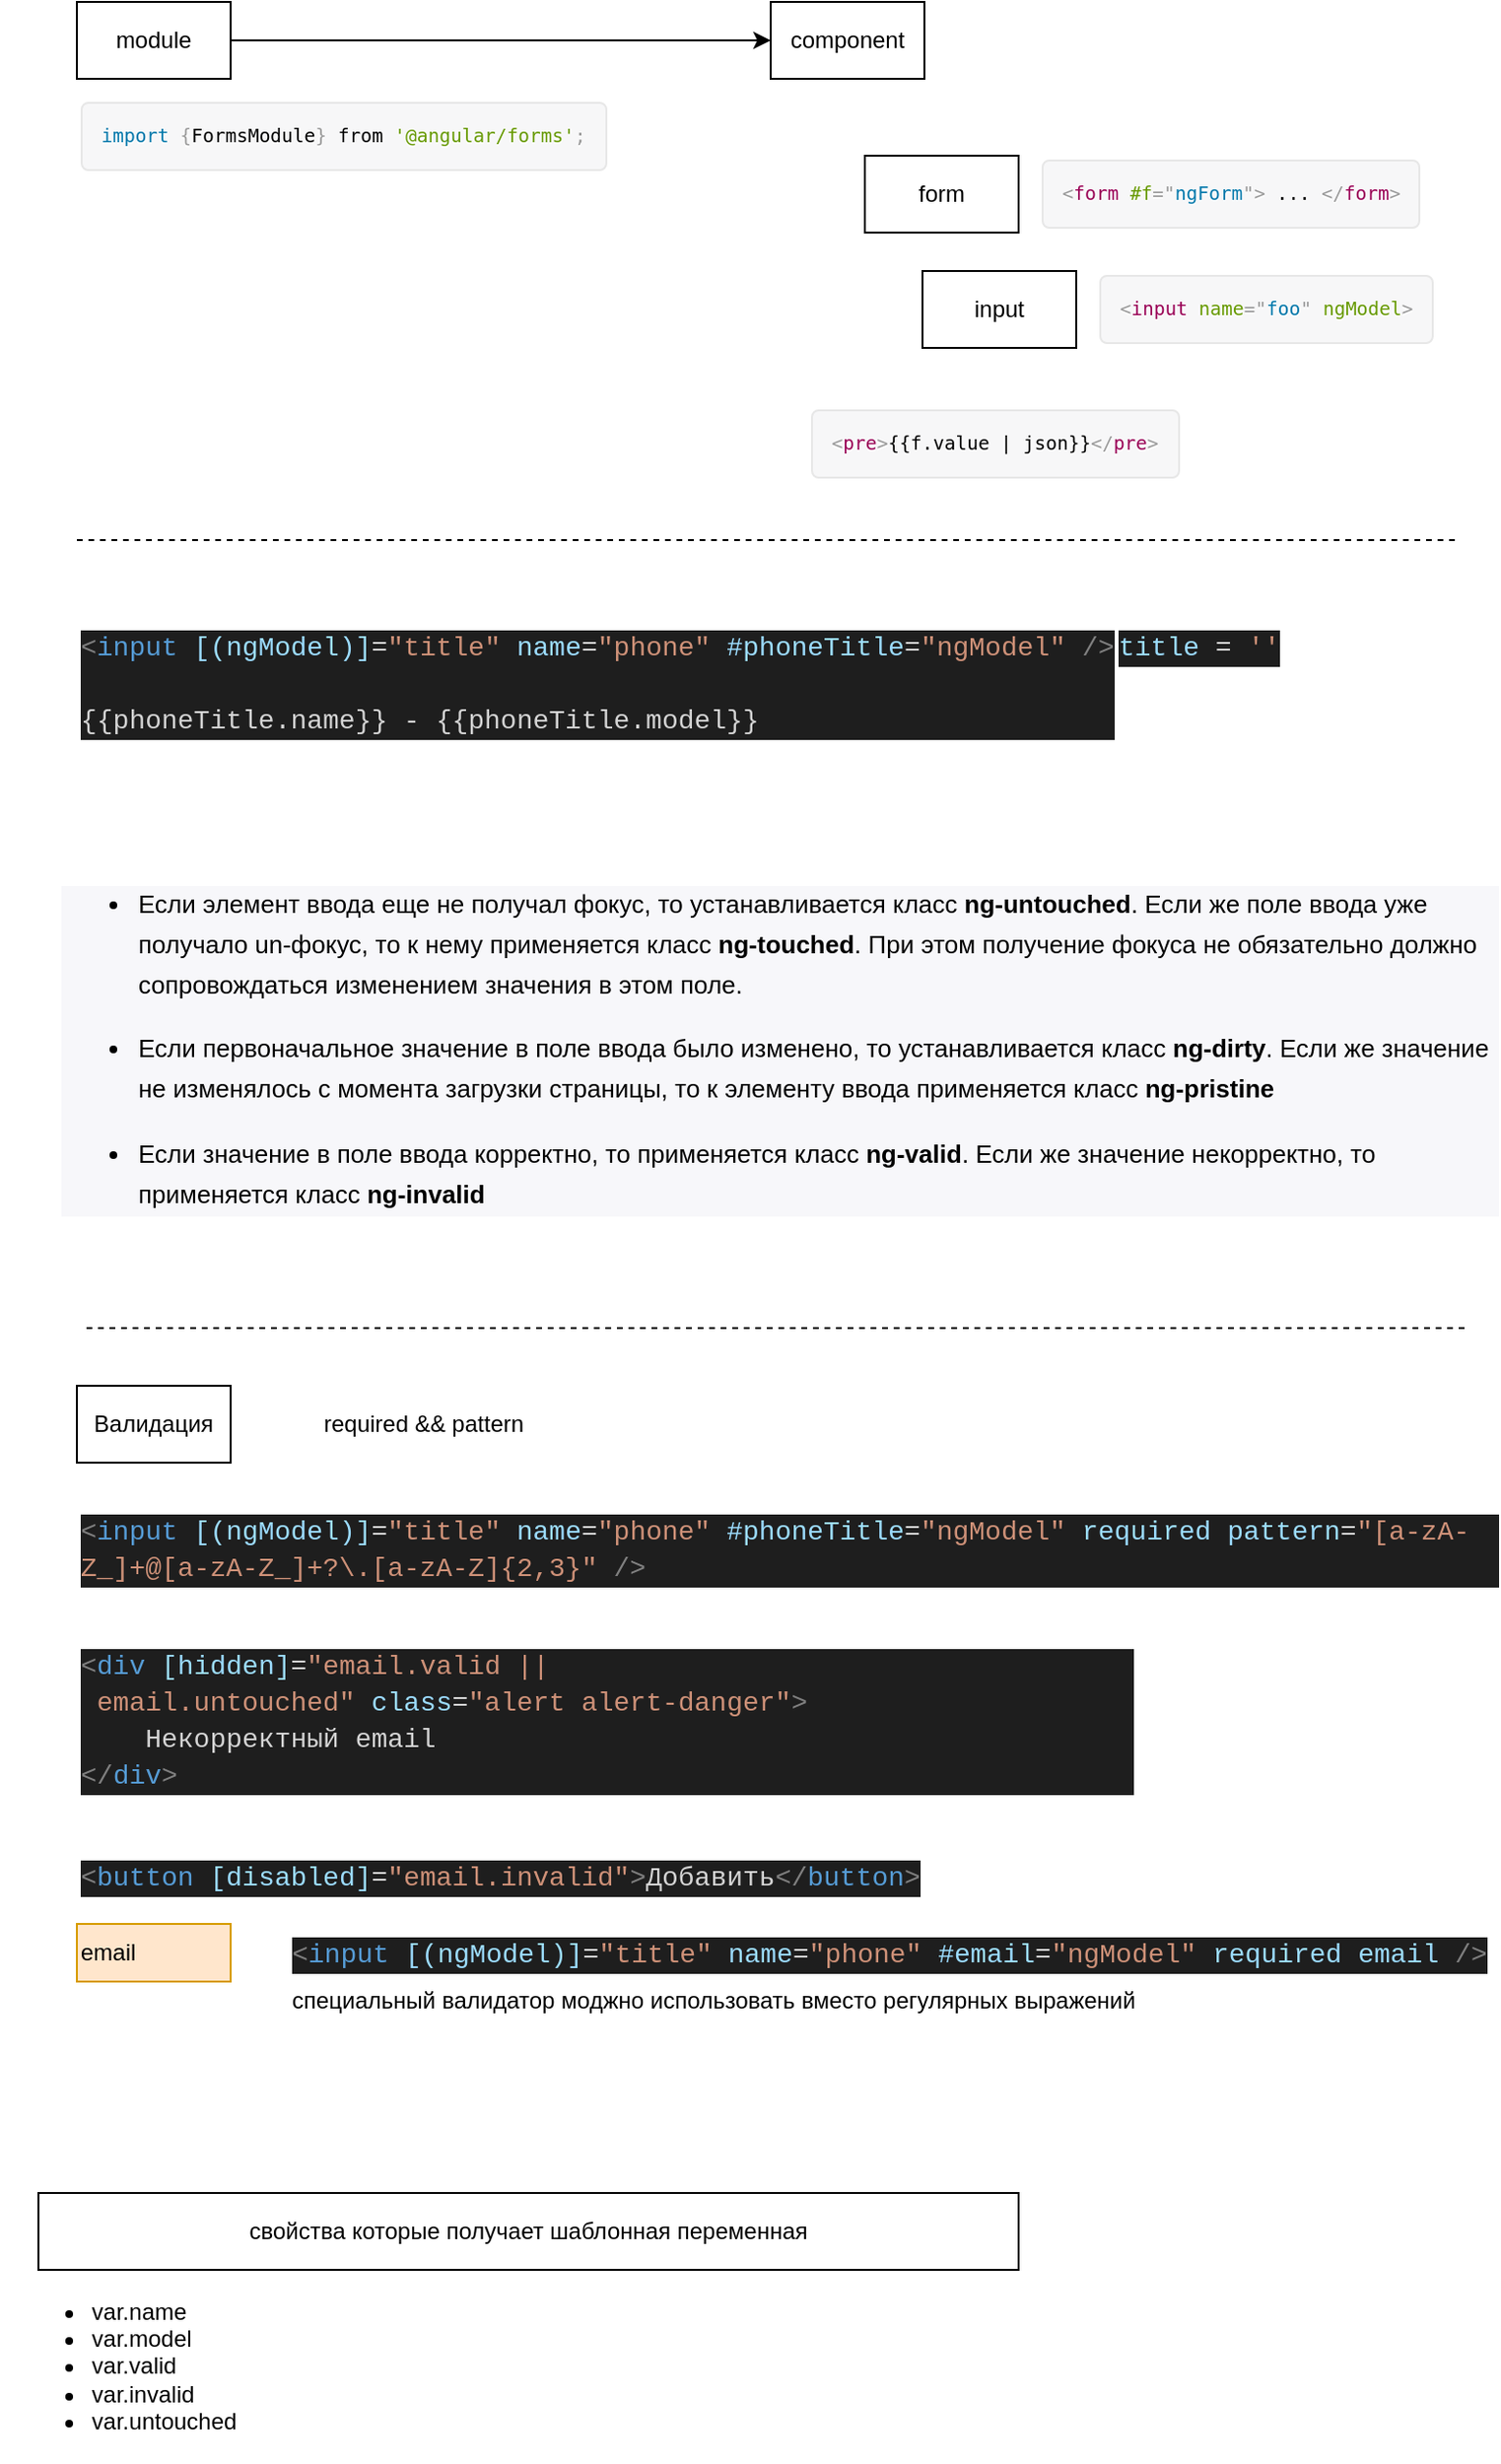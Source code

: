 <mxfile version="13.7.3" type="device" pages="5"><diagram id="C0SLp1-Ot98nmbYjIeOZ" name="template"><mxGraphModel dx="1024" dy="592" grid="1" gridSize="10" guides="1" tooltips="1" connect="1" arrows="1" fold="1" page="1" pageScale="1" pageWidth="827" pageHeight="1169" math="0" shadow="0"><root><mxCell id="0"/><mxCell id="1" parent="0"/><mxCell id="M4BiaZFM3qjn7N3lL-DF-11" style="edgeStyle=orthogonalEdgeStyle;rounded=0;orthogonalLoop=1;jettySize=auto;html=1;exitX=1;exitY=0.5;exitDx=0;exitDy=0;" parent="1" source="M4BiaZFM3qjn7N3lL-DF-1" target="M4BiaZFM3qjn7N3lL-DF-7" edge="1"><mxGeometry relative="1" as="geometry"/></mxCell><mxCell id="M4BiaZFM3qjn7N3lL-DF-1" value="module" style="rounded=0;whiteSpace=wrap;html=1;" parent="1" vertex="1"><mxGeometry x="40" y="40" width="80" height="40" as="geometry"/></mxCell><mxCell id="M4BiaZFM3qjn7N3lL-DF-3" value="&lt;pre class=&quot;highlight language-typescript&quot; style=&quot;box-sizing: border-box; overflow: auto; font-family: consolas, monaco, &amp;quot;andale mono&amp;quot;, &amp;quot;ubuntu mono&amp;quot;, monospace; font-size: 0.812em; display: block; padding: 1em; margin: 0.5em 0px; line-height: 1.5; word-break: normal; overflow-wrap: break-word; color: rgb(0, 0, 0); background: rgb(247, 247, 248); border: 1px solid rgb(231, 231, 231); border-radius: 4px; text-shadow: rgb(255, 255, 255) 0px 1px; text-align: left; word-spacing: 0px; font-style: normal; font-weight: 400; letter-spacing: normal; text-indent: 0px; text-transform: none;&quot;&gt;&lt;code class=&quot; language-typescript&quot; style=&quot;box-sizing: border-box; font-family: consolas, monaco, &amp;quot;andale mono&amp;quot;, &amp;quot;ubuntu mono&amp;quot;, monospace; font-size: inherit; padding: 0px; color: rgb(0, 0, 0); background: 0px 0px; border-radius: 0px; text-shadow: rgb(255, 255, 255) 0px 1px; text-align: left; word-spacing: normal; word-break: normal; overflow-wrap: normal; line-height: 1.5;&quot;&gt;&lt;span class=&quot;token keyword&quot; style=&quot;box-sizing: border-box ; color: rgb(0 , 119 , 170)&quot;&gt;import&lt;/span&gt; &lt;span class=&quot;token punctuation&quot; style=&quot;box-sizing: border-box ; color: rgb(153 , 153 , 153)&quot;&gt;{&lt;/span&gt;FormsModule&lt;span class=&quot;token punctuation&quot; style=&quot;box-sizing: border-box ; color: rgb(153 , 153 , 153)&quot;&gt;}&lt;/span&gt; from &lt;span class=&quot;token string&quot; style=&quot;box-sizing: border-box ; color: rgb(102 , 153 , 0)&quot;&gt;'@angular/forms'&lt;/span&gt;&lt;span class=&quot;token punctuation&quot; style=&quot;box-sizing: border-box ; color: rgb(153 , 153 , 153)&quot;&gt;;&lt;/span&gt;&lt;/code&gt;&lt;/pre&gt;" style="text;whiteSpace=wrap;html=1;" parent="1" vertex="1"><mxGeometry x="40" y="80" width="260" height="60" as="geometry"/></mxCell><mxCell id="M4BiaZFM3qjn7N3lL-DF-7" value="component" style="rounded=0;whiteSpace=wrap;html=1;" parent="1" vertex="1"><mxGeometry x="401" y="40" width="80" height="40" as="geometry"/></mxCell><mxCell id="M4BiaZFM3qjn7N3lL-DF-12" value="form" style="rounded=0;whiteSpace=wrap;html=1;" parent="1" vertex="1"><mxGeometry x="450" y="120" width="80" height="40" as="geometry"/></mxCell><mxCell id="M4BiaZFM3qjn7N3lL-DF-13" value="input" style="rounded=0;whiteSpace=wrap;html=1;" parent="1" vertex="1"><mxGeometry x="480" y="180" width="80" height="40" as="geometry"/></mxCell><mxCell id="M4BiaZFM3qjn7N3lL-DF-16" value="&lt;pre class=&quot;highlight language-html&quot; style=&quot;box-sizing: border-box; overflow: auto; font-family: consolas, monaco, &amp;quot;andale mono&amp;quot;, &amp;quot;ubuntu mono&amp;quot;, monospace; font-size: 0.812em; display: block; padding: 1em; margin: 0.5em 0px; line-height: 1.5; word-break: normal; overflow-wrap: break-word; color: rgb(0, 0, 0); background: rgb(247, 247, 248); border: 1px solid rgb(231, 231, 231); border-radius: 4px; text-shadow: rgb(255, 255, 255) 0px 1px; text-align: left; word-spacing: 0px; font-style: normal; font-weight: 400; letter-spacing: normal; text-indent: 0px; text-transform: none;&quot;&gt;&lt;code class=&quot; language-html&quot; style=&quot;box-sizing: border-box; font-family: consolas, monaco, &amp;quot;andale mono&amp;quot;, &amp;quot;ubuntu mono&amp;quot;, monospace; font-size: inherit; padding: 0px; color: rgb(0, 0, 0); background: 0px 0px; border-radius: 0px; text-shadow: rgb(255, 255, 255) 0px 1px; text-align: left; word-spacing: normal; word-break: normal; overflow-wrap: normal; line-height: 1.5;&quot;&gt;&lt;span class=&quot;token tag&quot; style=&quot;box-sizing: border-box ; color: rgb(153 , 0 , 85)&quot;&gt;&lt;span class=&quot;token tag&quot; style=&quot;box-sizing: border-box ; color: rgb(153 , 0 , 85)&quot;&gt;&lt;span class=&quot;token punctuation&quot; style=&quot;box-sizing: border-box ; color: rgb(153 , 153 , 153)&quot;&gt;&amp;lt;&lt;/span&gt;pre&lt;/span&gt;&lt;span class=&quot;token punctuation&quot; style=&quot;box-sizing: border-box ; color: rgb(153 , 153 , 153)&quot;&gt;&amp;gt;&lt;/span&gt;&lt;/span&gt;{{f.value | json}}&lt;span class=&quot;token tag&quot; style=&quot;box-sizing: border-box ; color: rgb(153 , 0 , 85)&quot;&gt;&lt;span class=&quot;token tag&quot; style=&quot;box-sizing: border-box ; color: rgb(153 , 0 , 85)&quot;&gt;&lt;span class=&quot;token punctuation&quot; style=&quot;box-sizing: border-box ; color: rgb(153 , 153 , 153)&quot;&gt;&amp;lt;/&lt;/span&gt;pre&lt;/span&gt;&lt;span class=&quot;token punctuation&quot; style=&quot;box-sizing: border-box ; color: rgb(153 , 153 , 153)&quot;&gt;&amp;gt;&lt;/span&gt;&lt;/span&gt;&lt;/code&gt;&lt;/pre&gt;" style="text;whiteSpace=wrap;html=1;" parent="1" vertex="1"><mxGeometry x="420" y="240" width="200" height="60" as="geometry"/></mxCell><mxCell id="M4BiaZFM3qjn7N3lL-DF-17" value="&lt;pre class=&quot;highlight language-html&quot; style=&quot;box-sizing: border-box; overflow: auto; font-family: consolas, monaco, &amp;quot;andale mono&amp;quot;, &amp;quot;ubuntu mono&amp;quot;, monospace; font-size: 0.812em; display: block; padding: 1em; margin: 0.5em 0px; line-height: 1.5; word-break: normal; overflow-wrap: break-word; color: rgb(0, 0, 0); background: rgb(247, 247, 248); border: 1px solid rgb(231, 231, 231); border-radius: 4px; text-shadow: rgb(255, 255, 255) 0px 1px; text-align: left; word-spacing: 0px; font-style: normal; font-weight: 400; letter-spacing: normal; text-indent: 0px; text-transform: none;&quot;&gt;&lt;code class=&quot; language-html&quot; style=&quot;box-sizing: border-box; font-family: consolas, monaco, &amp;quot;andale mono&amp;quot;, &amp;quot;ubuntu mono&amp;quot;, monospace; font-size: inherit; padding: 0px; color: rgb(0, 0, 0); background: 0px 0px; border-radius: 0px; text-shadow: rgb(255, 255, 255) 0px 1px; text-align: left; word-spacing: normal; word-break: normal; overflow-wrap: normal; line-height: 1.5;&quot;&gt;&lt;span class=&quot;token tag&quot; style=&quot;box-sizing: border-box ; color: rgb(153 , 0 , 85)&quot;&gt;&lt;span class=&quot;token tag&quot; style=&quot;box-sizing: border-box ; color: rgb(153 , 0 , 85)&quot;&gt;&lt;span class=&quot;token punctuation&quot; style=&quot;box-sizing: border-box ; color: rgb(153 , 153 , 153)&quot;&gt;&amp;lt;&lt;/span&gt;input&lt;/span&gt; &lt;span class=&quot;token attr-name&quot; style=&quot;box-sizing: border-box ; color: rgb(102 , 153 , 0)&quot;&gt;name&lt;/span&gt;&lt;span class=&quot;token attr-value&quot; style=&quot;box-sizing: border-box ; color: rgb(0 , 119 , 170)&quot;&gt;&lt;span class=&quot;token punctuation&quot; style=&quot;box-sizing: border-box ; color: rgb(153 , 153 , 153)&quot;&gt;=&lt;/span&gt;&lt;span class=&quot;token punctuation&quot; style=&quot;box-sizing: border-box ; color: rgb(153 , 153 , 153)&quot;&gt;&quot;&lt;/span&gt;foo&lt;span class=&quot;token punctuation&quot; style=&quot;box-sizing: border-box ; color: rgb(153 , 153 , 153)&quot;&gt;&quot;&lt;/span&gt;&lt;/span&gt; &lt;span class=&quot;token attr-name&quot; style=&quot;box-sizing: border-box ; color: rgb(102 , 153 , 0)&quot;&gt;ngModel&lt;/span&gt;&lt;span class=&quot;token punctuation&quot; style=&quot;box-sizing: border-box ; color: rgb(153 , 153 , 153)&quot;&gt;&amp;gt;&lt;/span&gt;&lt;/span&gt;&lt;/code&gt;&lt;/pre&gt;" style="text;whiteSpace=wrap;html=1;" parent="1" vertex="1"><mxGeometry x="570" y="170" width="190" height="60" as="geometry"/></mxCell><mxCell id="NljuOQDJpZLv1aocvH39-1" value="&lt;pre class=&quot;highlight language-html&quot; style=&quot;box-sizing: border-box; overflow: auto; font-family: consolas, monaco, &amp;quot;andale mono&amp;quot;, &amp;quot;ubuntu mono&amp;quot;, monospace; font-size: 0.812em; display: block; padding: 1em; margin: 0.5em 0px; line-height: 1.5; word-break: normal; overflow-wrap: break-word; color: rgb(0, 0, 0); background: rgb(247, 247, 248); border: 1px solid rgb(231, 231, 231); border-radius: 4px; text-shadow: rgb(255, 255, 255) 0px 1px; text-align: left; word-spacing: 0px; font-style: normal; font-weight: 400; letter-spacing: normal; text-indent: 0px; text-transform: none;&quot;&gt;&lt;code class=&quot; language-html&quot; style=&quot;box-sizing: border-box; font-family: consolas, monaco, &amp;quot;andale mono&amp;quot;, &amp;quot;ubuntu mono&amp;quot;, monospace; font-size: inherit; padding: 0px; color: rgb(0, 0, 0); background: 0px 0px; border-radius: 0px; text-shadow: rgb(255, 255, 255) 0px 1px; text-align: left; word-spacing: normal; word-break: normal; overflow-wrap: normal; line-height: 1.5;&quot;&gt;&lt;span class=&quot;token tag&quot; style=&quot;box-sizing: border-box ; color: rgb(153 , 0 , 85)&quot;&gt;&lt;span class=&quot;token tag&quot; style=&quot;box-sizing: border-box ; color: rgb(153 , 0 , 85)&quot;&gt;&lt;span class=&quot;token punctuation&quot; style=&quot;box-sizing: border-box ; color: rgb(153 , 153 , 153)&quot;&gt;&amp;lt;&lt;/span&gt;form&lt;/span&gt; &lt;span class=&quot;token attr-name&quot; style=&quot;box-sizing: border-box ; color: rgb(102 , 153 , 0)&quot;&gt;#f&lt;/span&gt;&lt;span class=&quot;token attr-value&quot; style=&quot;box-sizing: border-box ; color: rgb(0 , 119 , 170)&quot;&gt;&lt;span class=&quot;token punctuation&quot; style=&quot;box-sizing: border-box ; color: rgb(153 , 153 , 153)&quot;&gt;=&lt;/span&gt;&lt;span class=&quot;token punctuation&quot; style=&quot;box-sizing: border-box ; color: rgb(153 , 153 , 153)&quot;&gt;&quot;&lt;/span&gt;ngForm&lt;span class=&quot;token punctuation&quot; style=&quot;box-sizing: border-box ; color: rgb(153 , 153 , 153)&quot;&gt;&quot;&lt;/span&gt;&lt;/span&gt;&lt;span class=&quot;token punctuation&quot; style=&quot;box-sizing: border-box ; color: rgb(153 , 153 , 153)&quot;&gt;&amp;gt;&lt;/span&gt;&lt;/span&gt; ... &lt;span class=&quot;token tag&quot; style=&quot;box-sizing: border-box ; color: rgb(153 , 0 , 85)&quot;&gt;&lt;span class=&quot;token tag&quot; style=&quot;box-sizing: border-box ; color: rgb(153 , 0 , 85)&quot;&gt;&lt;span class=&quot;token punctuation&quot; style=&quot;box-sizing: border-box ; color: rgb(153 , 153 , 153)&quot;&gt;&amp;lt;/&lt;/span&gt;form&lt;/span&gt;&lt;span class=&quot;token punctuation&quot; style=&quot;box-sizing: border-box ; color: rgb(153 , 153 , 153)&quot;&gt;&amp;gt;&lt;/span&gt;&lt;/span&gt;&lt;/code&gt;&lt;/pre&gt;" style="text;whiteSpace=wrap;html=1;" parent="1" vertex="1"><mxGeometry x="540" y="110" width="210" height="60" as="geometry"/></mxCell><mxCell id="btGCf0rgqTPSENYoS347-1" value="" style="endArrow=none;dashed=1;html=1;" parent="1" edge="1"><mxGeometry width="50" height="50" relative="1" as="geometry"><mxPoint x="40" y="320" as="sourcePoint"/><mxPoint x="760" y="320" as="targetPoint"/></mxGeometry></mxCell><mxCell id="btGCf0rgqTPSENYoS347-2" value="&lt;div style=&quot;color: rgb(212, 212, 212); background-color: rgb(30, 30, 30); font-family: consolas, &amp;quot;courier new&amp;quot;, monospace; font-weight: normal; font-size: 14px; line-height: 19px;&quot;&gt;&lt;div&gt;&lt;span style=&quot;color: #9cdcfe&quot;&gt;title&lt;/span&gt;&lt;span style=&quot;color: #d4d4d4&quot;&gt;&amp;nbsp;=&amp;nbsp;&lt;/span&gt;&lt;span style=&quot;color: #ce9178&quot;&gt;''&lt;/span&gt;&lt;/div&gt;&lt;/div&gt;" style="text;whiteSpace=wrap;html=1;" parent="1" vertex="1"><mxGeometry x="580" y="360" width="100" height="30" as="geometry"/></mxCell><mxCell id="btGCf0rgqTPSENYoS347-4" value="&lt;div style=&quot;color: rgb(212, 212, 212); background-color: rgb(30, 30, 30); font-family: consolas, &amp;quot;courier new&amp;quot;, monospace; font-weight: normal; font-size: 14px; line-height: 19px;&quot;&gt;&lt;div&gt;&lt;span style=&quot;color: #808080&quot;&gt;&amp;lt;&lt;/span&gt;&lt;span style=&quot;color: #569cd6&quot;&gt;input&lt;/span&gt;&lt;span style=&quot;color: #d4d4d4&quot;&gt;&amp;nbsp;&lt;/span&gt;&lt;span style=&quot;color: #9cdcfe&quot;&gt;[(ngModel)]&lt;/span&gt;&lt;span style=&quot;color: #d4d4d4&quot;&gt;=&lt;/span&gt;&lt;span style=&quot;color: #ce9178&quot;&gt;&quot;title&quot;&lt;/span&gt;&lt;span style=&quot;color: #d4d4d4&quot;&gt;&amp;nbsp;&lt;/span&gt;&lt;span style=&quot;color: #9cdcfe&quot;&gt;name&lt;/span&gt;&lt;span style=&quot;color: #d4d4d4&quot;&gt;=&lt;/span&gt;&lt;span style=&quot;color: #ce9178&quot;&gt;&quot;phone&quot;&lt;/span&gt;&lt;span style=&quot;color: #d4d4d4&quot;&gt;&amp;nbsp;&lt;/span&gt;&lt;span style=&quot;color: #9cdcfe&quot;&gt;#phoneTitle&lt;/span&gt;&lt;span style=&quot;color: #d4d4d4&quot;&gt;=&lt;/span&gt;&lt;span style=&quot;color: #ce9178&quot;&gt;&quot;ngModel&quot;&lt;/span&gt;&lt;span style=&quot;color: #d4d4d4&quot;&gt;&amp;nbsp;&lt;/span&gt;&lt;span style=&quot;color: #808080&quot;&gt;/&amp;gt;&lt;/span&gt;&lt;/div&gt;&lt;div&gt;&lt;span style=&quot;color: #d4d4d4&quot;&gt;&amp;nbsp;&amp;nbsp;&amp;nbsp;&lt;/span&gt;&lt;/div&gt;&lt;div&gt;&lt;span style=&quot;color: #d4d4d4&quot;&gt;{{phoneTitle.name}}&amp;nbsp;-&amp;nbsp;{{phoneTitle.model}}&lt;/span&gt;&lt;/div&gt;&lt;/div&gt;" style="text;whiteSpace=wrap;html=1;" parent="1" vertex="1"><mxGeometry x="40" y="360" width="520" height="70" as="geometry"/></mxCell><mxCell id="btGCf0rgqTPSENYoS347-5" value="&lt;ul style=&quot;color: rgb(0 , 0 , 0) ; font-family: &amp;#34;verdana&amp;#34; , &amp;#34;arial&amp;#34; , &amp;#34;helvetica&amp;#34; , sans-serif ; font-size: 13px ; font-style: normal ; font-weight: 400 ; letter-spacing: normal ; text-indent: 0px ; text-transform: none ; word-spacing: 0px ; background-color: rgb(247 , 247 , 250)&quot;&gt;&lt;li&gt;&lt;p style=&quot;line-height: 20.8px&quot;&gt;Если элемент ввода еще не получал фокус, то устанавливается класс&lt;span&gt;&amp;nbsp;&lt;/span&gt;&lt;span class=&quot;b&quot; style=&quot;font-weight: bold&quot;&gt;ng-untouched&lt;/span&gt;. Если же поле ввода уже получало un-фокус, то к нему применяется класс&lt;span&gt;&amp;nbsp;&lt;/span&gt;&lt;span class=&quot;b&quot; style=&quot;font-weight: bold&quot;&gt;ng-touched&lt;/span&gt;. При этом получение фокуса не обязательно должно сопровождаться изменением значения в этом поле.&lt;/p&gt;&lt;/li&gt;&lt;li&gt;&lt;p style=&quot;line-height: 20.8px&quot;&gt;Если первоначальное значение в поле ввода было изменено, то устанавливается класс&lt;span&gt;&amp;nbsp;&lt;/span&gt;&lt;span class=&quot;b&quot; style=&quot;font-weight: bold&quot;&gt;ng-dirty&lt;/span&gt;. Если же значение не изменялось с момента загрузки страницы, то к элементу ввода применяется класс&lt;span&gt;&amp;nbsp;&lt;/span&gt;&lt;span class=&quot;b&quot; style=&quot;font-weight: bold&quot;&gt;ng-pristine&lt;/span&gt;&lt;/p&gt;&lt;/li&gt;&lt;li&gt;&lt;p style=&quot;line-height: 20.8px&quot;&gt;Если значение в поле ввода корректно, то применяется класс&lt;span&gt;&amp;nbsp;&lt;/span&gt;&lt;span class=&quot;b&quot; style=&quot;font-weight: bold&quot;&gt;ng-valid&lt;/span&gt;. Если же значение некорректно, то применяется класс&lt;span&gt;&amp;nbsp;&lt;/span&gt;&lt;span class=&quot;b&quot; style=&quot;font-weight: bold&quot;&gt;ng-invalid&lt;/span&gt;&lt;/p&gt;&lt;/li&gt;&lt;/ul&gt;" style="text;whiteSpace=wrap;html=1;" parent="1" vertex="1"><mxGeometry x="30" y="480" width="750" height="220" as="geometry"/></mxCell><mxCell id="btGCf0rgqTPSENYoS347-6" value="" style="endArrow=none;dashed=1;html=1;" parent="1" edge="1"><mxGeometry width="50" height="50" relative="1" as="geometry"><mxPoint x="45" y="730" as="sourcePoint"/><mxPoint x="765" y="730" as="targetPoint"/></mxGeometry></mxCell><mxCell id="btGCf0rgqTPSENYoS347-7" value="Валидация" style="whiteSpace=wrap;html=1;" parent="1" vertex="1"><mxGeometry x="40" y="760" width="80" height="40" as="geometry"/></mxCell><mxCell id="btGCf0rgqTPSENYoS347-9" value="свойства которые получает шаблонная переменная" style="whiteSpace=wrap;html=1;" parent="1" vertex="1"><mxGeometry x="20" y="1180" width="510" height="40" as="geometry"/></mxCell><mxCell id="btGCf0rgqTPSENYoS347-10" value="&lt;ul&gt;&lt;li style=&quot;text-align: left&quot;&gt;var.name&lt;/li&gt;&lt;li style=&quot;text-align: left&quot;&gt;var.model&lt;/li&gt;&lt;li style=&quot;text-align: left&quot;&gt;var.valid&lt;br&gt;&lt;/li&gt;&lt;li style=&quot;text-align: left&quot;&gt;var.invalid&lt;/li&gt;&lt;li style=&quot;text-align: left&quot;&gt;var.untouched&lt;/li&gt;&lt;/ul&gt;" style="text;html=1;align=center;verticalAlign=middle;resizable=0;points=[];autosize=1;" parent="1" vertex="1"><mxGeometry y="1220" width="130" height="100" as="geometry"/></mxCell><mxCell id="btGCf0rgqTPSENYoS347-11" value="&lt;div style=&quot;color: rgb(212, 212, 212); background-color: rgb(30, 30, 30); font-family: consolas, &amp;quot;courier new&amp;quot;, monospace; font-weight: normal; font-size: 14px; line-height: 19px;&quot;&gt;&lt;div&gt;&lt;span style=&quot;color: #808080&quot;&gt;&amp;lt;&lt;/span&gt;&lt;span style=&quot;color: #569cd6&quot;&gt;input&lt;/span&gt;&lt;span style=&quot;color: #d4d4d4&quot;&gt;&amp;nbsp;&lt;/span&gt;&lt;span style=&quot;color: #9cdcfe&quot;&gt;[(ngModel)]&lt;/span&gt;&lt;span style=&quot;color: #d4d4d4&quot;&gt;=&lt;/span&gt;&lt;span style=&quot;color: #ce9178&quot;&gt;&quot;title&quot;&lt;/span&gt;&lt;span style=&quot;color: #d4d4d4&quot;&gt;&amp;nbsp;&lt;/span&gt;&lt;span style=&quot;color: #9cdcfe&quot;&gt;name&lt;/span&gt;&lt;span style=&quot;color: #d4d4d4&quot;&gt;=&lt;/span&gt;&lt;span style=&quot;color: #ce9178&quot;&gt;&quot;phone&quot;&lt;/span&gt;&lt;span style=&quot;color: #d4d4d4&quot;&gt;&amp;nbsp;&lt;/span&gt;&lt;span style=&quot;color: #9cdcfe&quot;&gt;#phoneTitle&lt;/span&gt;&lt;span style=&quot;color: #d4d4d4&quot;&gt;=&lt;/span&gt;&lt;span style=&quot;color: #ce9178&quot;&gt;&quot;ngModel&quot;&lt;/span&gt;&lt;span style=&quot;color: #d4d4d4&quot;&gt;&amp;nbsp;&lt;/span&gt;&lt;span style=&quot;color: #9cdcfe&quot;&gt;required&lt;/span&gt;&lt;span style=&quot;color: #d4d4d4&quot;&gt;&amp;nbsp;&lt;/span&gt;&lt;span style=&quot;color: #9cdcfe&quot;&gt;pattern&lt;/span&gt;&lt;span style=&quot;color: #d4d4d4&quot;&gt;=&lt;/span&gt;&lt;span style=&quot;color: #ce9178&quot;&gt;&quot;[a-zA-Z_]+@[a-zA-Z_]+?\.[a-zA-Z]{2,3}&quot;&lt;/span&gt;&lt;span style=&quot;color: #d4d4d4&quot;&gt;&amp;nbsp;&lt;/span&gt;&lt;span style=&quot;color: #808080&quot;&gt;/&amp;gt;&lt;/span&gt;&lt;/div&gt;&lt;/div&gt;" style="text;whiteSpace=wrap;html=1;" parent="1" vertex="1"><mxGeometry x="40" y="820" width="740" height="50" as="geometry"/></mxCell><mxCell id="btGCf0rgqTPSENYoS347-12" value="&lt;div style=&quot;color: rgb(212 , 212 , 212) ; background-color: rgb(30 , 30 , 30) ; font-family: &amp;#34;consolas&amp;#34; , &amp;#34;courier new&amp;#34; , monospace ; font-weight: normal ; font-size: 14px ; line-height: 19px&quot;&gt;&lt;div&gt;&lt;span style=&quot;color: #808080&quot;&gt;&amp;lt;&lt;/span&gt;&lt;span style=&quot;color: #569cd6&quot;&gt;div&lt;/span&gt;&lt;span style=&quot;color: #d4d4d4&quot;&gt;&amp;nbsp;&lt;/span&gt;&lt;span style=&quot;color: #9cdcfe&quot;&gt;[hidden]&lt;/span&gt;&lt;span style=&quot;color: #d4d4d4&quot;&gt;=&lt;/span&gt;&lt;span style=&quot;color: #ce9178&quot;&gt;&quot;email.valid&amp;nbsp;||&amp;nbsp;email.untouched&quot;&lt;/span&gt;&lt;span style=&quot;color: #d4d4d4&quot;&gt;&amp;nbsp;&lt;/span&gt;&lt;span style=&quot;color: #9cdcfe&quot;&gt;class&lt;/span&gt;&lt;span style=&quot;color: #d4d4d4&quot;&gt;=&lt;/span&gt;&lt;span style=&quot;color: #ce9178&quot;&gt;&quot;alert&amp;nbsp;alert-danger&quot;&lt;/span&gt;&lt;span style=&quot;color: #808080&quot;&gt;&amp;gt;&lt;/span&gt;&lt;/div&gt;&lt;div&gt;&lt;span style=&quot;color: #d4d4d4&quot;&gt;&amp;nbsp;&amp;nbsp;&amp;nbsp;&amp;nbsp;Некорректный&amp;nbsp;email&lt;/span&gt;&lt;/div&gt;&lt;div&gt;&lt;span style=&quot;color: #808080&quot;&gt;&amp;lt;/&lt;/span&gt;&lt;span style=&quot;color: #569cd6&quot;&gt;div&lt;/span&gt;&lt;span style=&quot;color: #808080&quot;&gt;&amp;gt;&lt;/span&gt;&lt;/div&gt;&lt;/div&gt;" style="text;whiteSpace=wrap;html=1;" parent="1" vertex="1"><mxGeometry x="40" y="890" width="550" height="90" as="geometry"/></mxCell><mxCell id="btGCf0rgqTPSENYoS347-13" value="required &amp;amp;&amp;amp; pattern" style="text;html=1;align=center;verticalAlign=middle;resizable=0;points=[];autosize=1;" parent="1" vertex="1"><mxGeometry x="160" y="770" width="120" height="20" as="geometry"/></mxCell><mxCell id="btGCf0rgqTPSENYoS347-14" value="&lt;div style=&quot;color: rgb(212 , 212 , 212) ; background-color: rgb(30 , 30 , 30) ; font-family: &amp;#34;consolas&amp;#34; , &amp;#34;courier new&amp;#34; , monospace ; font-weight: normal ; font-size: 14px ; line-height: 19px&quot;&gt;&lt;div&gt;&lt;span style=&quot;color: #808080&quot;&gt;&amp;lt;&lt;/span&gt;&lt;span style=&quot;color: #569cd6&quot;&gt;button&lt;/span&gt;&lt;span style=&quot;color: #d4d4d4&quot;&gt;&amp;nbsp;&lt;/span&gt;&lt;span style=&quot;color: #9cdcfe&quot;&gt;[disabled]&lt;/span&gt;&lt;span style=&quot;color: #d4d4d4&quot;&gt;=&lt;/span&gt;&lt;span style=&quot;color: #ce9178&quot;&gt;&quot;email.invalid&quot;&lt;/span&gt;&lt;span style=&quot;color: rgb(128 , 128 , 128)&quot;&gt;&amp;gt;&lt;/span&gt;Добавить&lt;span style=&quot;color: rgb(128 , 128 , 128)&quot;&gt;&amp;lt;/&lt;/span&gt;&lt;span style=&quot;color: rgb(86 , 156 , 214)&quot;&gt;button&lt;/span&gt;&lt;span style=&quot;color: rgb(128 , 128 , 128)&quot;&gt;&amp;gt;&lt;/span&gt;&lt;/div&gt;&lt;/div&gt;" style="text;whiteSpace=wrap;html=1;" parent="1" vertex="1"><mxGeometry x="40" y="1000" width="410" height="30" as="geometry"/></mxCell><mxCell id="btGCf0rgqTPSENYoS347-15" value="email" style="whiteSpace=wrap;html=1;align=left;fillColor=#ffe6cc;strokeColor=#d79b00;" parent="1" vertex="1"><mxGeometry x="40" y="1040" width="80" height="30" as="geometry"/></mxCell><mxCell id="btGCf0rgqTPSENYoS347-16" value="&lt;div style=&quot;color: rgb(212, 212, 212); background-color: rgb(30, 30, 30); font-family: consolas, &amp;quot;courier new&amp;quot;, monospace; font-weight: normal; font-size: 14px; line-height: 19px;&quot;&gt;&lt;div&gt;&lt;span style=&quot;color: #808080&quot;&gt;&amp;lt;&lt;/span&gt;&lt;span style=&quot;color: #569cd6&quot;&gt;input&lt;/span&gt;&lt;span style=&quot;color: #d4d4d4&quot;&gt;&amp;nbsp;&lt;/span&gt;&lt;span style=&quot;color: #9cdcfe&quot;&gt;[(ngModel)]&lt;/span&gt;&lt;span style=&quot;color: #d4d4d4&quot;&gt;=&lt;/span&gt;&lt;span style=&quot;color: #ce9178&quot;&gt;&quot;title&quot;&lt;/span&gt;&lt;span style=&quot;color: #d4d4d4&quot;&gt;&amp;nbsp;&lt;/span&gt;&lt;span style=&quot;color: #9cdcfe&quot;&gt;name&lt;/span&gt;&lt;span style=&quot;color: #d4d4d4&quot;&gt;=&lt;/span&gt;&lt;span style=&quot;color: #ce9178&quot;&gt;&quot;phone&quot;&lt;/span&gt;&lt;span style=&quot;color: #d4d4d4&quot;&gt;&amp;nbsp;&lt;/span&gt;&lt;span style=&quot;color: #9cdcfe&quot;&gt;#email&lt;/span&gt;&lt;span style=&quot;color: #d4d4d4&quot;&gt;=&lt;/span&gt;&lt;span style=&quot;color: #ce9178&quot;&gt;&quot;ngModel&quot;&lt;/span&gt;&lt;span style=&quot;color: #d4d4d4&quot;&gt;&amp;nbsp;&lt;/span&gt;&lt;span style=&quot;color: #9cdcfe&quot;&gt;required&lt;/span&gt;&lt;span style=&quot;color: #d4d4d4&quot;&gt;&amp;nbsp;&lt;/span&gt;&lt;span style=&quot;color: #9cdcfe&quot;&gt;email&lt;/span&gt;&lt;span style=&quot;color: #d4d4d4&quot;&gt;&amp;nbsp;&lt;/span&gt;&lt;span style=&quot;color: #808080&quot;&gt;/&amp;gt;&lt;/span&gt;&lt;/div&gt;&lt;/div&gt;" style="text;whiteSpace=wrap;html=1;" parent="1" vertex="1"><mxGeometry x="150" y="1040" width="550" height="30" as="geometry"/></mxCell><mxCell id="btGCf0rgqTPSENYoS347-17" value="специальный валидатор моджно использовать вместо регулярных выражений" style="text;html=1;align=left;verticalAlign=middle;resizable=0;points=[];autosize=1;" parent="1" vertex="1"><mxGeometry x="150" y="1070" width="450" height="20" as="geometry"/></mxCell></root></mxGraphModel></diagram><diagram id="DsWQ7aEB3jJ9e4yNgmF3" name="ngForm"><mxGraphModel dx="1024" dy="592" grid="1" gridSize="10" guides="1" tooltips="1" connect="1" arrows="1" fold="1" page="1" pageScale="1" pageWidth="827" pageHeight="1169" math="0" shadow="0"><root><mxCell id="BCatI_XJrODut-8l7ime-0"/><mxCell id="BCatI_XJrODut-8l7ime-1" parent="BCatI_XJrODut-8l7ime-0"/><mxCell id="BCatI_XJrODut-8l7ime-2" value="&lt;div style=&quot;color: rgb(212, 212, 212); background-color: rgb(30, 30, 30); font-family: consolas, &amp;quot;courier new&amp;quot;, monospace; font-weight: normal; font-size: 14px; line-height: 19px;&quot;&gt;&lt;div&gt;&lt;span style=&quot;color: #d7ba7d&quot;&gt;input.ng-touched.ng-invalid&lt;/span&gt;&lt;span style=&quot;color: #d4d4d4&quot;&gt;&amp;nbsp;{&lt;/span&gt;&lt;span style=&quot;color: #9cdcfe&quot;&gt;border&lt;/span&gt;&lt;span style=&quot;color: #d4d4d4&quot;&gt;:&lt;/span&gt;&lt;span style=&quot;color: #ce9178&quot;&gt;solid&lt;/span&gt;&lt;span style=&quot;color: #d4d4d4&quot;&gt;&amp;nbsp;&lt;/span&gt;&lt;span style=&quot;color: #ce9178&quot;&gt;red&lt;/span&gt;&lt;span style=&quot;color: #d4d4d4&quot;&gt;&amp;nbsp;&lt;/span&gt;&lt;span style=&quot;color: #b5cea8&quot;&gt;2px&lt;/span&gt;&lt;span style=&quot;color: #d4d4d4&quot;&gt;;}&lt;/span&gt;&lt;/div&gt;&lt;div&gt;&lt;span style=&quot;color: #d7ba7d&quot;&gt;input.ng-touched.ng-valid&lt;/span&gt;&lt;span style=&quot;color: #d4d4d4&quot;&gt;&amp;nbsp;{&lt;/span&gt;&lt;span style=&quot;color: #9cdcfe&quot;&gt;border&lt;/span&gt;&lt;span style=&quot;color: #d4d4d4&quot;&gt;:&lt;/span&gt;&lt;span style=&quot;color: #ce9178&quot;&gt;solid&lt;/span&gt;&lt;span style=&quot;color: #d4d4d4&quot;&gt;&amp;nbsp;&lt;/span&gt;&lt;span style=&quot;color: #ce9178&quot;&gt;green&lt;/span&gt;&lt;span style=&quot;color: #d4d4d4&quot;&gt;&amp;nbsp;&lt;/span&gt;&lt;span style=&quot;color: #b5cea8&quot;&gt;2px&lt;/span&gt;&lt;span style=&quot;color: #d4d4d4&quot;&gt;;}&lt;/span&gt;&lt;/div&gt;&lt;/div&gt;" style="text;whiteSpace=wrap;html=1;" parent="BCatI_XJrODut-8l7ime-1" vertex="1"><mxGeometry x="40" y="330" width="420" height="50" as="geometry"/></mxCell><mxCell id="BCatI_XJrODut-8l7ime-3" value="&lt;div style=&quot;color: rgb(212, 212, 212); background-color: rgb(30, 30, 30); font-family: consolas, &amp;quot;courier new&amp;quot;, monospace; font-weight: normal; font-size: 14px; line-height: 19px;&quot;&gt;&lt;div&gt;&lt;span style=&quot;color: #d4d4d4&quot;&gt;&amp;nbsp;&lt;/span&gt;&lt;span style=&quot;color: #9cdcfe&quot;&gt;name&lt;/span&gt;&lt;span style=&quot;color: #d4d4d4&quot;&gt;:&amp;nbsp;&lt;/span&gt;&lt;span style=&quot;color: #4ec9b0&quot;&gt;string&lt;/span&gt;&lt;span style=&quot;color: #d4d4d4&quot;&gt;;&lt;/span&gt;&lt;/div&gt;&lt;div&gt;&lt;span style=&quot;color: #d4d4d4&quot;&gt;&amp;nbsp;&amp;nbsp;&lt;/span&gt;&lt;span style=&quot;color: #9cdcfe&quot;&gt;email&lt;/span&gt;&lt;span style=&quot;color: #d4d4d4&quot;&gt;:&amp;nbsp;&lt;/span&gt;&lt;span style=&quot;color: #4ec9b0&quot;&gt;string&lt;/span&gt;&lt;span style=&quot;color: #d4d4d4&quot;&gt;;&lt;/span&gt;&lt;/div&gt;&lt;div&gt;&lt;span style=&quot;color: #d4d4d4&quot;&gt;&amp;nbsp;&amp;nbsp;&lt;/span&gt;&lt;span style=&quot;color: #9cdcfe&quot;&gt;phone&lt;/span&gt;&lt;span style=&quot;color: #d4d4d4&quot;&gt;:&amp;nbsp;&lt;/span&gt;&lt;span style=&quot;color: #4ec9b0&quot;&gt;string&lt;/span&gt;&lt;span style=&quot;color: #d4d4d4&quot;&gt;;&lt;/span&gt;&lt;/div&gt;&lt;div&gt;&lt;span style=&quot;color: #d4d4d4&quot;&gt;&amp;nbsp;&amp;nbsp;&amp;nbsp;&lt;/span&gt;&lt;/div&gt;&lt;div&gt;&lt;span style=&quot;color: #d4d4d4&quot;&gt;&amp;nbsp;&amp;nbsp;&lt;/span&gt;&lt;span style=&quot;color: #dcdcaa&quot;&gt;submit&lt;/span&gt;&lt;span style=&quot;color: #d4d4d4&quot;&gt;(&lt;/span&gt;&lt;span style=&quot;color: #9cdcfe&quot;&gt;form&lt;/span&gt;&lt;span style=&quot;color: #d4d4d4&quot;&gt;:&amp;nbsp;&lt;/span&gt;&lt;span style=&quot;color: #4ec9b0&quot;&gt;NgForm&lt;/span&gt;&lt;span style=&quot;color: #d4d4d4&quot;&gt;){&lt;/span&gt;&lt;/div&gt;&lt;div&gt;&lt;span style=&quot;color: #d4d4d4&quot;&gt;&amp;nbsp;&amp;nbsp;&amp;nbsp;&amp;nbsp;&amp;nbsp;&amp;nbsp;&lt;/span&gt;&lt;span style=&quot;color: #9cdcfe&quot;&gt;console&lt;/span&gt;&lt;span style=&quot;color: #d4d4d4&quot;&gt;.&lt;/span&gt;&lt;span style=&quot;color: #dcdcaa&quot;&gt;log&lt;/span&gt;&lt;span style=&quot;color: #d4d4d4&quot;&gt;(&lt;/span&gt;&lt;span style=&quot;color: #9cdcfe&quot;&gt;form&lt;/span&gt;&lt;span style=&quot;color: #d4d4d4&quot;&gt;);&lt;/span&gt;&lt;/div&gt;&lt;div&gt;&lt;span style=&quot;color: #d4d4d4&quot;&gt;&amp;nbsp;&amp;nbsp;}&lt;/span&gt;&lt;/div&gt;&lt;/div&gt;" style="text;whiteSpace=wrap;html=1;" parent="BCatI_XJrODut-8l7ime-1" vertex="1"><mxGeometry x="520" y="330" width="210" height="140" as="geometry"/></mxCell><mxCell id="BCatI_XJrODut-8l7ime-4" value="ts" style="text;html=1;align=center;verticalAlign=middle;resizable=0;points=[];autosize=1;" parent="BCatI_XJrODut-8l7ime-1" vertex="1"><mxGeometry x="520" y="310" width="30" height="20" as="geometry"/></mxCell><mxCell id="BCatI_XJrODut-8l7ime-5" value="css" style="text;html=1;align=center;verticalAlign=middle;resizable=0;points=[];autosize=1;" parent="BCatI_XJrODut-8l7ime-1" vertex="1"><mxGeometry x="40" y="310" width="30" height="20" as="geometry"/></mxCell><mxCell id="BCatI_XJrODut-8l7ime-9" value="&lt;div style=&quot;color: rgb(212 , 212 , 212) ; background-color: rgb(30 , 30 , 30) ; font-family: &amp;#34;consolas&amp;#34; , &amp;#34;courier new&amp;#34; , monospace ; font-weight: normal ; font-size: 14px ; line-height: 19px&quot;&gt;&lt;div&gt;&lt;span style=&quot;color: #808080&quot;&gt;&amp;lt;&lt;/span&gt;&lt;span style=&quot;color: #569cd6&quot;&gt;form&lt;/span&gt;&lt;span style=&quot;color: #d4d4d4&quot;&gt;&amp;nbsp;&lt;/span&gt;&lt;span style=&quot;color: #9cdcfe&quot;&gt;#myForm&lt;/span&gt;&lt;span style=&quot;color: #d4d4d4&quot;&gt;=&lt;/span&gt;&lt;span style=&quot;color: #ce9178&quot;&gt;&quot;ngForm&quot;&lt;/span&gt;&lt;span style=&quot;color: #d4d4d4&quot;&gt;&amp;nbsp;&lt;/span&gt;&lt;span style=&quot;color: #9cdcfe&quot;&gt;novalidate&lt;/span&gt;&lt;span style=&quot;color: #808080&quot;&gt;&amp;gt;&lt;/span&gt;&lt;/div&gt;&lt;div&gt;&lt;span style=&quot;color: #d4d4d4&quot;&gt;&amp;nbsp;&amp;nbsp;&amp;nbsp;&lt;/span&gt;&lt;span style=&quot;color: #808080&quot;&gt;&amp;lt;&lt;/span&gt;&lt;span style=&quot;color: #569cd6&quot;&gt;input&lt;/span&gt;&lt;span style=&quot;color: #d4d4d4&quot;&gt;&amp;nbsp;&lt;/span&gt;&lt;span style=&quot;color: #9cdcfe&quot;&gt;class&lt;/span&gt;&lt;span style=&quot;color: #d4d4d4&quot;&gt;=&lt;/span&gt;&lt;span style=&quot;color: #ce9178&quot;&gt;&quot;form-control&quot;&lt;/span&gt;&lt;span style=&quot;color: #d4d4d4&quot;&gt;&amp;nbsp;&lt;/span&gt;&lt;span style=&quot;color: #9cdcfe&quot;&gt;name&lt;/span&gt;&lt;span style=&quot;color: #d4d4d4&quot;&gt;=&lt;/span&gt;&lt;span style=&quot;color: #ce9178&quot;&gt;&quot;name&quot;&lt;/span&gt;&lt;span style=&quot;color: #d4d4d4&quot;&gt;&amp;nbsp;&lt;/span&gt;&lt;span style=&quot;color: #9cdcfe&quot;&gt;[(ngModel)]&lt;/span&gt;&lt;span style=&quot;color: #d4d4d4&quot;&gt;=&lt;/span&gt;&lt;span style=&quot;color: #ce9178&quot;&gt;&quot;name&quot;&lt;/span&gt;&lt;span style=&quot;color: #d4d4d4&quot;&gt;&amp;nbsp;&lt;/span&gt;&lt;span style=&quot;color: #9cdcfe&quot;&gt;required&lt;/span&gt;&lt;span style=&quot;color: #d4d4d4&quot;&gt;&amp;nbsp;&lt;/span&gt;&lt;span style=&quot;color: #808080&quot;&gt;/&amp;gt;&lt;/span&gt;&lt;/div&gt;&lt;div&gt;&lt;span style=&quot;color: #d4d4d4&quot;&gt;&amp;nbsp;&amp;nbsp;&amp;nbsp;&lt;/span&gt;&lt;span style=&quot;color: #808080&quot;&gt;&amp;lt;&lt;/span&gt;&lt;span style=&quot;color: #569cd6&quot;&gt;input&lt;/span&gt;&lt;span style=&quot;color: #d4d4d4&quot;&gt;&amp;nbsp;&lt;/span&gt;&lt;span style=&quot;color: #9cdcfe&quot;&gt;class&lt;/span&gt;&lt;span style=&quot;color: #d4d4d4&quot;&gt;=&lt;/span&gt;&lt;span style=&quot;color: #ce9178&quot;&gt;&quot;form-control&quot;&lt;/span&gt;&lt;span style=&quot;color: #d4d4d4&quot;&gt;&amp;nbsp;&lt;/span&gt;&lt;span style=&quot;color: #9cdcfe&quot;&gt;name&lt;/span&gt;&lt;span style=&quot;color: #d4d4d4&quot;&gt;=&lt;/span&gt;&lt;span style=&quot;color: #ce9178&quot;&gt;&quot;phone&quot;&lt;/span&gt;&lt;span style=&quot;color: #d4d4d4&quot;&gt;&amp;nbsp;&lt;/span&gt;&lt;span style=&quot;color: #9cdcfe&quot;&gt;ngModel&lt;/span&gt;&lt;span style=&quot;color: #d4d4d4&quot;&gt;&amp;nbsp;&lt;/span&gt;&lt;/div&gt;&lt;div&gt;&lt;span style=&quot;color: #d4d4d4&quot;&gt;&amp;nbsp;&amp;nbsp;&amp;nbsp;&amp;nbsp;&amp;nbsp;&amp;nbsp;&amp;nbsp;&amp;nbsp;&amp;nbsp;&amp;nbsp;&amp;nbsp;&amp;nbsp;&lt;/span&gt;&lt;span style=&quot;color: #9cdcfe&quot;&gt;required&lt;/span&gt;&lt;span style=&quot;color: #d4d4d4&quot;&gt;&amp;nbsp;&lt;/span&gt;&lt;span style=&quot;color: #9cdcfe&quot;&gt;pattern&lt;/span&gt;&lt;span style=&quot;color: #d4d4d4&quot;&gt;=&lt;/span&gt;&lt;span style=&quot;color: #ce9178&quot;&gt;&quot;[0-9]{10}&quot;&lt;/span&gt;&lt;span style=&quot;color: #d4d4d4&quot;&gt;&amp;nbsp;&lt;/span&gt;&lt;span style=&quot;color: #808080&quot;&gt;/&amp;gt;&lt;/span&gt;&lt;/div&gt;&lt;div&gt;&lt;span style=&quot;color: #d4d4d4&quot;&gt;&amp;nbsp;&amp;nbsp;&amp;nbsp;&amp;nbsp;&lt;/span&gt;&lt;/div&gt;&lt;div&gt;&lt;span style=&quot;color: #d4d4d4&quot;&gt;&amp;nbsp; &amp;nbsp;&lt;/span&gt;&lt;span style=&quot;color: #808080&quot;&gt;&amp;lt;&lt;/span&gt;&lt;span style=&quot;color: #569cd6&quot;&gt;button&lt;/span&gt;&lt;span style=&quot;color: #d4d4d4&quot;&gt;&amp;nbsp;&lt;/span&gt;&lt;span style=&quot;color: #9cdcfe&quot;&gt;[disabled]&lt;/span&gt;&lt;span style=&quot;color: #d4d4d4&quot;&gt;=&lt;/span&gt;&lt;span style=&quot;color: #ce9178&quot;&gt;&quot;myForm.invalid&quot;&lt;/span&gt;&lt;/div&gt;&lt;div&gt;&lt;span style=&quot;color: #d4d4d4&quot;&gt;&amp;nbsp;&amp;nbsp;&amp;nbsp;&amp;nbsp;&amp;nbsp;&amp;nbsp;&amp;nbsp;&amp;nbsp;&amp;nbsp;&amp;nbsp;&amp;nbsp;&amp;nbsp;&amp;nbsp;&amp;nbsp;&amp;nbsp;&amp;nbsp;&lt;/span&gt;&lt;span style=&quot;color: #9cdcfe&quot;&gt;class&lt;/span&gt;&lt;span style=&quot;color: #d4d4d4&quot;&gt;=&lt;/span&gt;&lt;span style=&quot;color: #ce9178&quot;&gt;&quot;btn&amp;nbsp;btn-default&quot;&lt;/span&gt;&lt;span style=&quot;color: #d4d4d4&quot;&gt;&amp;nbsp;&lt;/span&gt;&lt;span style=&quot;color: #9cdcfe&quot;&gt;(click)&lt;/span&gt;&lt;span style=&quot;color: #d4d4d4&quot;&gt;=&lt;/span&gt;&lt;span style=&quot;color: #ce9178&quot;&gt;&quot;submit(myForm)&quot;&lt;/span&gt;&lt;span style=&quot;color: #808080&quot;&gt;&amp;gt;&lt;/span&gt;&lt;span style=&quot;color: #d4d4d4&quot;&gt;Добавить&lt;/span&gt;&lt;span style=&quot;color: #808080&quot;&gt;&amp;lt;/&lt;/span&gt;&lt;span style=&quot;color: #569cd6&quot;&gt;button&lt;/span&gt;&lt;span style=&quot;color: #808080&quot;&gt;&amp;gt;&lt;/span&gt;&lt;/div&gt;&lt;div&gt;&lt;span style=&quot;color: #808080&quot;&gt;&amp;lt;/&lt;/span&gt;&lt;span style=&quot;color: #569cd6&quot;&gt;form&lt;/span&gt;&lt;span style=&quot;color: #808080&quot;&gt;&amp;gt;&lt;/span&gt;&lt;/div&gt;&lt;div&gt;&lt;span style=&quot;color: #808080&quot;&gt;&amp;lt;&lt;/span&gt;&lt;span style=&quot;color: #569cd6&quot;&gt;div&lt;/span&gt;&lt;span style=&quot;color: #808080&quot;&gt;&amp;gt;&lt;/span&gt;&lt;span style=&quot;color: #d4d4d4&quot;&gt;Имя:&amp;nbsp;{{myForm.value.name}}&lt;/span&gt;&lt;span style=&quot;color: #808080&quot;&gt;&amp;lt;/&lt;/span&gt;&lt;span style=&quot;color: #569cd6&quot;&gt;div&lt;/span&gt;&lt;span style=&quot;color: #808080&quot;&gt;&amp;gt;&lt;/span&gt;&lt;/div&gt;&lt;div&gt;&lt;span style=&quot;color: #808080&quot;&gt;&amp;lt;&lt;/span&gt;&lt;span style=&quot;color: #569cd6&quot;&gt;div&lt;/span&gt;&lt;span style=&quot;color: #808080&quot;&gt;&amp;gt;&lt;/span&gt;&lt;span style=&quot;color: #d4d4d4&quot;&gt;phone:&amp;nbsp;{{myForm.value.phone}}&lt;/span&gt;&lt;span style=&quot;color: #808080&quot;&gt;&amp;lt;/&lt;/span&gt;&lt;span style=&quot;color: #569cd6&quot;&gt;div&lt;/span&gt;&lt;span style=&quot;color: #808080&quot;&gt;&amp;gt;&lt;/span&gt;&lt;/div&gt;&lt;/div&gt;" style="text;whiteSpace=wrap;html=1;" parent="BCatI_XJrODut-8l7ime-1" vertex="1"><mxGeometry x="40" y="30" width="660" height="210" as="geometry"/></mxCell><mxCell id="BCatI_XJrODut-8l7ime-11" value="&lt;div style=&quot;text-align: left&quot;&gt;&lt;span style=&quot;background-color: rgb(247 , 247 , 250) ; font-family: &amp;#34;verdana&amp;#34; , &amp;#34;arial&amp;#34; , &amp;#34;helvetica&amp;#34; , sans-serif ; font-size: 13px&quot;&gt;&amp;nbsp;&quot;novalidate&quot;. Этот атрибут отключает стандартное поведение формы&lt;/span&gt;&lt;/div&gt;&lt;div style=&quot;text-align: left&quot;&gt;&lt;span style=&quot;background-color: rgb(247 , 247 , 250) ; font-family: &amp;#34;verdana&amp;#34; , &amp;#34;arial&amp;#34; , &amp;#34;helvetica&amp;#34; , sans-serif ; font-size: 13px&quot;&gt;&lt;br&gt;&lt;/span&gt;&lt;/div&gt;&lt;span style=&quot;font-family: &amp;#34;verdana&amp;#34; , &amp;#34;arial&amp;#34; , &amp;#34;helvetica&amp;#34; , sans-serif ; font-size: 13px ; background-color: rgb(247 , 247 , 250)&quot;&gt;&lt;div style=&quot;text-align: left&quot;&gt;&amp;lt;form&amp;gt; есть те же классы ng-pristine, ng-untouched, ng-valid&lt;/div&gt;&lt;/span&gt;" style="text;html=1;align=center;verticalAlign=middle;resizable=0;points=[];autosize=1;" parent="BCatI_XJrODut-8l7ime-1" vertex="1"><mxGeometry x="40" y="545" width="490" height="50" as="geometry"/></mxCell><mxCell id="BCatI_XJrODut-8l7ime-12" value="&amp;lt;button [disabled]=&quot;myForm.invalid&quot;" style="text;whiteSpace=wrap;html=1;" parent="BCatI_XJrODut-8l7ime-1" vertex="1"><mxGeometry x="50" y="600" width="240" height="30" as="geometry"/></mxCell><mxCell id="BCatI_XJrODut-8l7ime-13" value="1" style="text;html=1;align=center;verticalAlign=middle;resizable=0;points=[];autosize=1;" parent="BCatI_XJrODut-8l7ime-1" vertex="1"><mxGeometry x="20" y="545" width="20" height="20" as="geometry"/></mxCell><mxCell id="BCatI_XJrODut-8l7ime-14" value="2" style="text;html=1;align=center;verticalAlign=middle;resizable=0;points=[];autosize=1;" parent="BCatI_XJrODut-8l7ime-1" vertex="1"><mxGeometry x="20" y="575" width="20" height="20" as="geometry"/></mxCell><mxCell id="BCatI_XJrODut-8l7ime-15" value="3" style="text;html=1;align=center;verticalAlign=middle;resizable=0;points=[];autosize=1;" parent="BCatI_XJrODut-8l7ime-1" vertex="1"><mxGeometry x="20" y="610" width="20" height="20" as="geometry"/></mxCell><mxCell id="BCatI_XJrODut-8l7ime-16" value="&lt;div class=&quot;line number1 index0 alt2&quot; style=&quot;border-radius: 0px ; background-image: none ; border: 0px ; bottom: auto ; float: none ; height: auto ; left: auto ; line-height: 19.5px ; margin: 0px ; outline: 0px ; overflow: visible ; padding: 0px 0.5em ; position: static ; right: auto ; text-align: left ; top: auto ; vertical-align: baseline ; width: auto ; box-sizing: content-box ; font-family: &amp;#34;consolas&amp;#34; , &amp;#34;courier new&amp;#34; , monospace ; font-weight: 400 ; font-style: normal ; font-size: 13px ; min-height: auto ; color: rgb(0 , 0 , 0) ; letter-spacing: normal ; text-indent: 0px ; text-transform: none ; word-spacing: 0px&quot;&gt;&lt;code class=&quot;ts plain&quot; style=&quot;border-radius: 0px ; background: none ; border: 0px ; bottom: auto ; float: none ; height: auto ; left: auto ; line-height: 19.5px ; margin: 0px ; outline: 0px ; overflow: visible ; padding: 0px ; position: static ; right: auto ; text-align: left ; top: auto ; vertical-align: baseline ; width: auto ; box-sizing: content-box ; font-weight: normal ; font-style: normal ; font-size: 13px ; min-height: auto&quot;&gt;onSubmit(myForm: NgForm){&lt;/code&gt;&lt;/div&gt;&lt;div class=&quot;line number3 index2 alt2&quot; style=&quot;border-radius: 0px ; background-image: none ; border: 0px ; bottom: auto ; float: none ; height: auto ; left: auto ; line-height: 19.5px ; margin: 0px ; outline: 0px ; overflow: visible ; padding: 0px 0.5em ; position: static ; right: auto ; text-align: left ; top: auto ; vertical-align: baseline ; width: auto ; box-sizing: content-box ; font-family: &amp;#34;consolas&amp;#34; , &amp;#34;courier new&amp;#34; , monospace ; font-weight: 400 ; font-style: normal ; font-size: 13px ; min-height: auto ; color: rgb(0 , 0 , 0) ; letter-spacing: normal ; text-indent: 0px ; text-transform: none ; word-spacing: 0px&quot;&gt;&lt;code class=&quot;ts spaces&quot; style=&quot;border-radius: 0px ; background: none ; border: 0px ; bottom: auto ; float: none ; height: auto ; left: auto ; line-height: 19.5px ; margin: 0px ; outline: 0px ; overflow: visible ; padding: 0px ; position: static ; right: auto ; text-align: left ; top: auto ; vertical-align: baseline ; width: auto ; box-sizing: content-box ; font-weight: normal ; font-style: normal ; font-size: 13px ; min-height: auto&quot;&gt;&amp;nbsp;&amp;nbsp;&amp;nbsp;&amp;nbsp;&lt;/code&gt;&lt;code class=&quot;ts plain&quot; style=&quot;border-radius: 0px ; background: none ; border: 0px ; bottom: auto ; float: none ; height: auto ; left: auto ; line-height: 19.5px ; margin: 0px ; outline: 0px ; overflow: visible ; padding: 0px ; position: static ; right: auto ; text-align: left ; top: auto ; vertical-align: baseline ; width: auto ; box-sizing: content-box ; font-weight: normal ; font-style: normal ; font-size: 13px ; min-height: auto&quot;&gt;console.log(myForm);&lt;/code&gt;&lt;/div&gt;&lt;div class=&quot;line number4 index3 alt1&quot; style=&quot;border-radius: 0px ; background-image: none ; border: 0px ; bottom: auto ; float: none ; height: auto ; left: auto ; line-height: 19.5px ; margin: 0px ; outline: 0px ; overflow: visible ; padding: 0px 0.5em ; position: static ; right: auto ; text-align: left ; top: auto ; vertical-align: baseline ; width: auto ; box-sizing: content-box ; font-family: &amp;#34;consolas&amp;#34; , &amp;#34;courier new&amp;#34; , monospace ; font-weight: 400 ; font-style: normal ; font-size: 13px ; min-height: auto ; color: rgb(0 , 0 , 0) ; letter-spacing: normal ; text-indent: 0px ; text-transform: none ; word-spacing: 0px&quot;&gt;&lt;code class=&quot;ts plain&quot; style=&quot;border-radius: 0px ; background: none ; border: 0px ; bottom: auto ; float: none ; height: auto ; left: auto ; line-height: 19.5px ; margin: 0px ; outline: 0px ; overflow: visible ; padding: 0px ; position: static ; right: auto ; text-align: left ; top: auto ; vertical-align: baseline ; width: auto ; box-sizing: content-box ; font-weight: normal ; font-style: normal ; font-size: 13px ; min-height: auto&quot;&gt;}&lt;/code&gt;&lt;/div&gt;" style="text;whiteSpace=wrap;html=1;" parent="BCatI_XJrODut-8l7ime-1" vertex="1"><mxGeometry x="60" y="630" width="230" height="70" as="geometry"/></mxCell><mxCell id="BCatI_XJrODut-8l7ime-17" value="4" style="text;html=1;align=center;verticalAlign=middle;resizable=0;points=[];autosize=1;" parent="BCatI_XJrODut-8l7ime-1" vertex="1"><mxGeometry x="20" y="655" width="20" height="20" as="geometry"/></mxCell><mxCell id="BCatI_XJrODut-8l7ime-18" value="&lt;span style=&quot;color: rgb(0, 0, 0); font-family: monospace; font-size: 13px; font-style: normal; font-weight: 400; letter-spacing: normal; text-align: left; text-indent: 0px; text-transform: none; word-spacing: 0px; background-color: rgb(248, 249, 250); display: inline; float: none;&quot;&gt;NgForm&lt;/span&gt;" style="text;whiteSpace=wrap;html=1;" parent="BCatI_XJrODut-8l7ime-1" vertex="1"><mxGeometry x="80" y="780" width="70" height="30" as="geometry"/></mxCell><mxCell id="BCatI_XJrODut-8l7ime-19" value="" style="endArrow=none;dashed=1;html=1;" parent="BCatI_XJrODut-8l7ime-1" edge="1"><mxGeometry width="50" height="50" relative="1" as="geometry"><mxPoint x="40" y="760" as="sourcePoint"/><mxPoint x="760" y="760" as="targetPoint"/></mxGeometry></mxCell><mxCell id="BCatI_XJrODut-8l7ime-23" value="" style="shape=image;verticalLabelPosition=bottom;labelBackgroundColor=#ffffff;verticalAlign=top;aspect=fixed;imageAspect=0;image=https://metanit.com/web/angular2/pics/5.1.png;" parent="BCatI_XJrODut-8l7ime-1" vertex="1"><mxGeometry x="66" y="820" width="394" height="520" as="geometry"/></mxCell><mxCell id="BCatI_XJrODut-8l7ime-24" value="&lt;span style=&quot;color: rgb(0, 0, 0); font-family: verdana, arial, helvetica, sans-serif; font-size: 13px; font-style: normal; font-weight: 400; letter-spacing: normal; text-indent: 0px; text-transform: none; word-spacing: 0px; background-color: rgb(247, 247, 250); display: inline; float: none;&quot;&gt;При работе с переменной myForm следует учитывать, что она представляет сложный объект, который инкапсулирует всю информацию о форме:&lt;/span&gt;" style="text;whiteSpace=wrap;html=1;" parent="BCatI_XJrODut-8l7ime-1" vertex="1"><mxGeometry x="480" y="820" width="340" height="60" as="geometry"/></mxCell><mxCell id="BCatI_XJrODut-8l7ime-25" value="&lt;span style=&quot;font-family: &amp;#34;verdana&amp;#34; , &amp;#34;arial&amp;#34; , &amp;#34;helvetica&amp;#34; , sans-serif ; font-size: 13px ; font-weight: 700 ; background-color: rgb(247 , 247 , 250)&quot;&gt;ngSubmit&lt;/span&gt;" style="rounded=0;whiteSpace=wrap;html=1;" parent="BCatI_XJrODut-8l7ime-1" vertex="1"><mxGeometry x="40" y="1440" width="80" height="40" as="geometry"/></mxCell><mxCell id="BCatI_XJrODut-8l7ime-26" value="" style="endArrow=none;dashed=1;html=1;" parent="BCatI_XJrODut-8l7ime-1" edge="1"><mxGeometry width="50" height="50" relative="1" as="geometry"><mxPoint x="40" y="1400" as="sourcePoint"/><mxPoint x="790" y="1400" as="targetPoint"/></mxGeometry></mxCell><mxCell id="BCatI_XJrODut-8l7ime-27" value="ngForm.value.name&amp;nbsp; //значение полей" style="text;html=1;align=left;verticalAlign=middle;resizable=0;points=[];autosize=1;" parent="BCatI_XJrODut-8l7ime-1" vertex="1"><mxGeometry x="490" y="960" width="220" height="20" as="geometry"/></mxCell><mxCell id="BCatI_XJrODut-8l7ime-28" value="1" style="text;html=1;align=center;verticalAlign=middle;resizable=0;points=[];autosize=1;" parent="BCatI_XJrODut-8l7ime-1" vertex="1"><mxGeometry x="470" y="960" width="20" height="20" as="geometry"/></mxCell><mxCell id="BCatI_XJrODut-8l7ime-29" value="&lt;code class=&quot;ts plain&quot; style=&quot;border-radius: 0px; background: none; border: 0px; bottom: auto; float: none; height: auto; left: auto; line-height: 19.5px; margin: 0px; outline: 0px; overflow: visible; padding: 0px; position: static; right: auto; text-align: left; top: auto; vertical-align: baseline; width: auto; box-sizing: content-box; font-weight: 400; font-style: normal; font-size: 13px; min-height: auto; color: rgb(0, 0, 0); letter-spacing: normal; text-indent: 0px; text-transform: none; word-spacing: 0px;&quot;&gt;&amp;lt;form&lt;/code&gt;&lt;span style=&quot;color: rgb(0, 0, 0); font-family: consolas, &amp;quot;courier new&amp;quot;, monospace; font-size: 13px; font-style: normal; font-weight: 400; letter-spacing: normal; text-align: left; text-indent: 0px; text-transform: none; word-spacing: 0px; background-color: rgb(247, 247, 250); display: inline; float: none;&quot;&gt; &lt;/span&gt;&lt;code class=&quot;ts preprocessor&quot; style=&quot;border-radius: 0px; background: none; border: 0px; bottom: auto; float: none; height: auto; left: auto; line-height: 19.5px; margin: 0px; outline: 0px; overflow: visible; padding: 0px; position: static; right: auto; text-align: left; top: auto; vertical-align: baseline; width: auto; box-sizing: content-box; font-weight: 400; font-style: normal; font-size: 13px; min-height: auto; color: gray; letter-spacing: normal; text-indent: 0px; text-transform: none; word-spacing: 0px;&quot;&gt;#myForm=&quot;ngForm&quot; novalidate (ngSubmit)=&quot;onSubmit(myForm)&quot;&amp;gt;&lt;/code&gt;" style="text;whiteSpace=wrap;html=1;" parent="BCatI_XJrODut-8l7ime-1" vertex="1"><mxGeometry x="40" y="1540" width="520" height="30" as="geometry"/></mxCell><mxCell id="BCatI_XJrODut-8l7ime-30" value="&lt;code class=&quot;ts plain&quot; style=&quot;border-radius: 0px; background: none; border: 0px; bottom: auto; float: none; height: auto; left: auto; line-height: 19.5px; margin: 0px; outline: 0px; overflow: visible; padding: 0px; position: static; right: auto; text-align: left; top: auto; vertical-align: baseline; width: auto; box-sizing: content-box; font-weight: 400; font-style: normal; font-size: 13px; min-height: auto; color: rgb(0, 0, 0); letter-spacing: normal; text-indent: 0px; text-transform: none; word-spacing: 0px;&quot;&gt;&amp;lt;input type=&lt;/code&gt;&lt;code class=&quot;ts string&quot; style=&quot;border-radius: 0px; background: none; border: 0px; bottom: auto; float: none; height: auto; left: auto; line-height: 19.5px; margin: 0px; outline: 0px; overflow: visible; padding: 0px; position: static; right: auto; text-align: left; top: auto; vertical-align: baseline; width: auto; box-sizing: content-box; font-weight: 400; font-style: normal; font-size: 13px; min-height: auto; letter-spacing: normal; text-indent: 0px; text-transform: none; word-spacing: 0px;&quot;&gt;&quot;submit&quot;&lt;/code&gt;&lt;span style=&quot;color: rgb(0, 0, 0); font-family: consolas, &amp;quot;courier new&amp;quot;, monospace; font-size: 13px; font-style: normal; font-weight: 400; letter-spacing: normal; text-align: left; text-indent: 0px; text-transform: none; word-spacing: 0px; background-color: rgb(247, 247, 250); display: inline; float: none;&quot;&gt; &lt;/span&gt;&lt;code class=&quot;ts plain&quot; style=&quot;border-radius: 0px; background: none; border: 0px; bottom: auto; float: none; height: auto; left: auto; line-height: 19.5px; margin: 0px; outline: 0px; overflow: visible; padding: 0px; position: static; right: auto; text-align: left; top: auto; vertical-align: baseline; width: auto; box-sizing: content-box; font-weight: 400; font-style: normal; font-size: 13px; min-height: auto; color: rgb(0, 0, 0); letter-spacing: normal; text-indent: 0px; text-transform: none; word-spacing: 0px;&quot;&gt;[disabled]=&lt;/code&gt;&lt;code class=&quot;ts string&quot; style=&quot;border-radius: 0px; background: none; border: 0px; bottom: auto; float: none; height: auto; left: auto; line-height: 19.5px; margin: 0px; outline: 0px; overflow: visible; padding: 0px; position: static; right: auto; text-align: left; top: auto; vertical-align: baseline; width: auto; box-sizing: content-box; font-weight: 400; font-style: normal; font-size: 13px; min-height: auto; letter-spacing: normal; text-indent: 0px; text-transform: none; word-spacing: 0px;&quot;&gt;&quot;myForm.invalid&quot;&lt;/code&gt;&lt;span style=&quot;color: rgb(0, 0, 0); font-family: consolas, &amp;quot;courier new&amp;quot;, monospace; font-size: 13px; font-style: normal; font-weight: 400; letter-spacing: normal; text-align: left; text-indent: 0px; text-transform: none; word-spacing: 0px; background-color: rgb(247, 247, 250); display: inline; float: none;&quot;&gt; &lt;/span&gt;&lt;code class=&quot;ts keyword&quot; style=&quot;border-radius: 0px; background: none; border: 0px; bottom: auto; float: none; height: auto; left: auto; line-height: 19.5px; margin: 0px; outline: 0px; overflow: visible; padding: 0px; position: static; right: auto; text-align: left; top: auto; vertical-align: baseline; width: auto; box-sizing: content-box; font-weight: 400; font-style: normal; font-size: 13px; min-height: auto; letter-spacing: normal; text-indent: 0px; text-transform: none; word-spacing: 0px;&quot;&gt;class&lt;/code&gt;&lt;code class=&quot;ts plain&quot; style=&quot;border-radius: 0px; background: none; border: 0px; bottom: auto; float: none; height: auto; left: auto; line-height: 19.5px; margin: 0px; outline: 0px; overflow: visible; padding: 0px; position: static; right: auto; text-align: left; top: auto; vertical-align: baseline; width: auto; box-sizing: content-box; font-weight: 400; font-style: normal; font-size: 13px; min-height: auto; color: rgb(0, 0, 0); letter-spacing: normal; text-indent: 0px; text-transform: none; word-spacing: 0px;&quot;&gt;=&lt;/code&gt;&lt;code class=&quot;ts string&quot; style=&quot;border-radius: 0px; background: none; border: 0px; bottom: auto; float: none; height: auto; left: auto; line-height: 19.5px; margin: 0px; outline: 0px; overflow: visible; padding: 0px; position: static; right: auto; text-align: left; top: auto; vertical-align: baseline; width: auto; box-sizing: content-box; font-weight: 400; font-style: normal; font-size: 13px; min-height: auto; letter-spacing: normal; text-indent: 0px; text-transform: none; word-spacing: 0px;&quot;&gt;&quot;btn btn-default&quot;&lt;/code&gt;&lt;span style=&quot;color: rgb(0, 0, 0); font-family: consolas, &amp;quot;courier new&amp;quot;, monospace; font-size: 13px; font-style: normal; font-weight: 400; letter-spacing: normal; text-align: left; text-indent: 0px; text-transform: none; word-spacing: 0px; background-color: rgb(247, 247, 250); display: inline; float: none;&quot;&gt; &lt;/span&gt;&lt;code class=&quot;ts plain&quot; style=&quot;border-radius: 0px; background: none; border: 0px; bottom: auto; float: none; height: auto; left: auto; line-height: 19.5px; margin: 0px; outline: 0px; overflow: visible; padding: 0px; position: static; right: auto; text-align: left; top: auto; vertical-align: baseline; width: auto; box-sizing: content-box; font-weight: 400; font-style: normal; font-size: 13px; min-height: auto; color: rgb(0, 0, 0); letter-spacing: normal; text-indent: 0px; text-transform: none; word-spacing: 0px;&quot;&gt;value=&lt;/code&gt;&lt;code class=&quot;ts string&quot; style=&quot;border-radius: 0px; background: none; border: 0px; bottom: auto; float: none; height: auto; left: auto; line-height: 19.5px; margin: 0px; outline: 0px; overflow: visible; padding: 0px; position: static; right: auto; text-align: left; top: auto; vertical-align: baseline; width: auto; box-sizing: content-box; font-weight: 400; font-style: normal; font-size: 13px; min-height: auto; letter-spacing: normal; text-indent: 0px; text-transform: none; word-spacing: 0px;&quot;&gt;&quot;Отправить&quot;&lt;/code&gt;&lt;span style=&quot;color: rgb(0, 0, 0); font-family: consolas, &amp;quot;courier new&amp;quot;, monospace; font-size: 13px; font-style: normal; font-weight: 400; letter-spacing: normal; text-align: left; text-indent: 0px; text-transform: none; word-spacing: 0px; background-color: rgb(247, 247, 250); display: inline; float: none;&quot;&gt; &lt;/span&gt;&lt;code class=&quot;ts plain&quot; style=&quot;border-radius: 0px; background: none; border: 0px; bottom: auto; float: none; height: auto; left: auto; line-height: 19.5px; margin: 0px; outline: 0px; overflow: visible; padding: 0px; position: static; right: auto; text-align: left; top: auto; vertical-align: baseline; width: auto; box-sizing: content-box; font-weight: 400; font-style: normal; font-size: 13px; min-height: auto; color: rgb(0, 0, 0); letter-spacing: normal; text-indent: 0px; text-transform: none; word-spacing: 0px;&quot;&gt;/&amp;gt;&lt;/code&gt;" style="text;whiteSpace=wrap;html=1;" parent="BCatI_XJrODut-8l7ime-1" vertex="1"><mxGeometry x="40" y="1570" width="730" height="30" as="geometry"/></mxCell><mxCell id="BCatI_XJrODut-8l7ime-31" value="&lt;div class=&quot;line number36 index35 alt1&quot; style=&quot;border-radius: 0px ; background-image: none ; border: 0px ; bottom: auto ; float: none ; height: auto ; left: auto ; line-height: 19.5px ; margin: 0px ; outline: 0px ; overflow: visible ; padding: 0px 0.5em ; position: static ; right: auto ; text-align: left ; top: auto ; vertical-align: baseline ; width: auto ; box-sizing: content-box ; font-family: &amp;#34;consolas&amp;#34; , &amp;#34;courier new&amp;#34; , monospace ; font-weight: 400 ; font-style: normal ; font-size: 13px ; min-height: auto ; color: rgb(0 , 0 , 0) ; letter-spacing: normal ; text-indent: 0px ; text-transform: none ; word-spacing: 0px&quot;&gt;&lt;code class=&quot;ts plain&quot; style=&quot;border-radius: 0px ; background: none ; border: 0px ; bottom: auto ; float: none ; height: auto ; left: auto ; line-height: 19.5px ; margin: 0px ; outline: 0px ; overflow: visible ; padding: 0px ; position: static ; right: auto ; text-align: left ; top: auto ; vertical-align: baseline ; width: auto ; box-sizing: content-box ; font-weight: normal ; font-style: normal ; font-size: 13px ; min-height: auto&quot;&gt;onSubmit(form: NgForm){&lt;/code&gt;&lt;/div&gt;&lt;div class=&quot;line number37 index36 alt2&quot; style=&quot;border-radius: 0px ; background-image: none ; border: 0px ; bottom: auto ; float: none ; height: auto ; left: auto ; line-height: 19.5px ; margin: 0px ; outline: 0px ; overflow: visible ; padding: 0px 0.5em ; position: static ; right: auto ; text-align: left ; top: auto ; vertical-align: baseline ; width: auto ; box-sizing: content-box ; font-family: &amp;#34;consolas&amp;#34; , &amp;#34;courier new&amp;#34; , monospace ; font-weight: 400 ; font-style: normal ; font-size: 13px ; min-height: auto ; color: rgb(0 , 0 , 0) ; letter-spacing: normal ; text-indent: 0px ; text-transform: none ; word-spacing: 0px&quot;&gt;&lt;code class=&quot;ts spaces&quot; style=&quot;border-radius: 0px ; background: none ; border: 0px ; bottom: auto ; float: none ; height: auto ; left: auto ; line-height: 19.5px ; margin: 0px ; outline: 0px ; overflow: visible ; padding: 0px ; position: static ; right: auto ; text-align: left ; top: auto ; vertical-align: baseline ; width: auto ; box-sizing: content-box ; font-weight: normal ; font-style: normal ; font-size: 13px ; min-height: auto&quot;&gt;&amp;nbsp;&amp;nbsp;&lt;/code&gt;&lt;code class=&quot;ts plain&quot; style=&quot;border-radius: 0px ; background: none ; border: 0px ; bottom: auto ; float: none ; height: auto ; left: auto ; line-height: 19.5px ; margin: 0px ; outline: 0px ; overflow: visible ; padding: 0px ; position: static ; right: auto ; text-align: left ; top: auto ; vertical-align: baseline ; width: auto ; box-sizing: content-box ; font-weight: normal ; font-style: normal ; font-size: 13px ; min-height: auto&quot;&gt;console.log(form);&lt;/code&gt;&lt;/div&gt;&lt;div class=&quot;line number38 index37 alt1&quot; style=&quot;border-radius: 0px ; background-image: none ; border: 0px ; bottom: auto ; float: none ; height: auto ; left: auto ; line-height: 19.5px ; margin: 0px ; outline: 0px ; overflow: visible ; padding: 0px 0.5em ; position: static ; right: auto ; text-align: left ; top: auto ; vertical-align: baseline ; width: auto ; box-sizing: content-box ; font-family: &amp;#34;consolas&amp;#34; , &amp;#34;courier new&amp;#34; , monospace ; font-weight: 400 ; font-style: normal ; font-size: 13px ; min-height: auto ; color: rgb(0 , 0 , 0) ; letter-spacing: normal ; text-indent: 0px ; text-transform: none ; word-spacing: 0px&quot;&gt;&lt;code class=&quot;ts plain&quot; style=&quot;border-radius: 0px ; background: none ; border: 0px ; bottom: auto ; float: none ; height: auto ; left: auto ; line-height: 19.5px ; margin: 0px ; outline: 0px ; overflow: visible ; padding: 0px ; position: static ; right: auto ; text-align: left ; top: auto ; vertical-align: baseline ; width: auto ; box-sizing: content-box ; font-weight: normal ; font-style: normal ; font-size: 13px ; min-height: auto&quot;&gt;}&lt;/code&gt;&lt;/div&gt;" style="text;whiteSpace=wrap;html=1;" parent="BCatI_XJrODut-8l7ime-1" vertex="1"><mxGeometry x="40" y="1660" width="200" height="80" as="geometry"/></mxCell><mxCell id="BCatI_XJrODut-8l7ime-32" value="ts" style="text;html=1;align=center;verticalAlign=middle;resizable=0;points=[];autosize=1;" parent="BCatI_XJrODut-8l7ime-1" vertex="1"><mxGeometry x="40" y="1640" width="30" height="20" as="geometry"/></mxCell><mxCell id="BCatI_XJrODut-8l7ime-33" value="html" style="text;html=1;align=center;verticalAlign=middle;resizable=0;points=[];autosize=1;" parent="BCatI_XJrODut-8l7ime-1" vertex="1"><mxGeometry x="35" y="1510" width="40" height="20" as="geometry"/></mxCell><mxCell id="BCatI_XJrODut-8l7ime-34" value="ngForm.control&amp;nbsp; &amp;nbsp; // подробная информация о полях" style="text;html=1;align=left;verticalAlign=middle;resizable=0;points=[];autosize=1;" parent="BCatI_XJrODut-8l7ime-1" vertex="1"><mxGeometry x="490" y="1000" width="300" height="20" as="geometry"/></mxCell><mxCell id="BCatI_XJrODut-8l7ime-35" value="2" style="text;html=1;align=center;verticalAlign=middle;resizable=0;points=[];autosize=1;" parent="BCatI_XJrODut-8l7ime-1" vertex="1"><mxGeometry x="470" y="1000" width="20" height="20" as="geometry"/></mxCell></root></mxGraphModel></diagram><diagram id="QNwltIknFRQBenPUcMwB" name="Reactive Forms"><mxGraphModel dx="1024" dy="592" grid="1" gridSize="10" guides="1" tooltips="1" connect="1" arrows="1" fold="1" page="1" pageScale="1" pageWidth="827" pageHeight="1169" math="0" shadow="0"><root><mxCell id="IM_FFx5LgqyEHTs1FqgH-0"/><mxCell id="IM_FFx5LgqyEHTs1FqgH-1" parent="IM_FFx5LgqyEHTs1FqgH-0"/><mxCell id="IM_FFx5LgqyEHTs1FqgH-2" value="&lt;div style=&quot;color: rgb(212 , 212 , 212) ; background-color: rgb(30 , 30 , 30) ; font-family: &amp;#34;consolas&amp;#34; , &amp;#34;courier new&amp;#34; , monospace ; font-weight: normal ; font-size: 14px ; line-height: 19px&quot;&gt;&lt;div&gt;&lt;span style=&quot;color: #9cdcfe&quot;&gt;&amp;nbsp; myForm&lt;/span&gt;&lt;span style=&quot;color: #d4d4d4&quot;&gt;&amp;nbsp;:&amp;nbsp;&lt;/span&gt;&lt;span style=&quot;color: #4ec9b0&quot;&gt;FormGroup&lt;/span&gt;&lt;span style=&quot;color: #d4d4d4&quot;&gt;&amp;nbsp;=&amp;nbsp;&lt;/span&gt;&lt;span style=&quot;color: #569cd6&quot;&gt;new&lt;/span&gt;&lt;span style=&quot;color: #d4d4d4&quot;&gt;&amp;nbsp;&lt;/span&gt;&lt;span style=&quot;color: #4ec9b0&quot;&gt;FormGroup&lt;/span&gt;&lt;span style=&quot;color: #d4d4d4&quot;&gt;({&lt;/span&gt;&lt;/div&gt;&lt;div&gt;&lt;span style=&quot;color: #d4d4d4&quot;&gt;&amp;nbsp;&amp;nbsp;&amp;nbsp;&amp;nbsp;&amp;nbsp;&amp;nbsp;&amp;nbsp;&amp;nbsp;&amp;nbsp;&amp;nbsp;&amp;nbsp;&amp;nbsp;&amp;nbsp;&lt;/span&gt;&lt;/div&gt;&lt;div&gt;&lt;span style=&quot;color: #d4d4d4&quot;&gt;&amp;nbsp;&amp;nbsp;&amp;nbsp;&amp;nbsp;&lt;/span&gt;&lt;span style=&quot;color: #ce9178&quot;&gt;userName&lt;/span&gt;&lt;span style=&quot;color: #9cdcfe&quot;&gt;:&lt;/span&gt;&lt;span style=&quot;color: #d4d4d4&quot;&gt;&amp;nbsp;&lt;/span&gt;&lt;span style=&quot;color: #569cd6&quot;&gt;new&lt;/span&gt;&lt;span style=&quot;color: #d4d4d4&quot;&gt;&amp;nbsp;&lt;/span&gt;&lt;span style=&quot;color: #4ec9b0&quot;&gt;FormControl&lt;/span&gt;&lt;span style=&quot;color: #d4d4d4&quot;&gt;(&lt;/span&gt;&lt;span style=&quot;color: #ce9178&quot;&gt;&quot;Tom&quot;&lt;/span&gt;&lt;span style=&quot;color: #d4d4d4&quot;&gt;,&amp;nbsp;&lt;/span&gt;&lt;span style=&quot;color: #4ec9b0&quot;&gt;Validators&lt;/span&gt;&lt;span style=&quot;color: #d4d4d4&quot;&gt;.&lt;/span&gt;&lt;span style=&quot;color: #dcdcaa&quot;&gt;required&lt;/span&gt;&lt;span style=&quot;color: #d4d4d4&quot;&gt;),&lt;/span&gt;&lt;/div&gt;&lt;div&gt;&lt;span style=&quot;color: #d4d4d4&quot;&gt;&amp;nbsp;&amp;nbsp;&amp;nbsp;&amp;nbsp;&lt;/span&gt;&lt;span style=&quot;color: #ce9178&quot;&gt;userEmail&lt;/span&gt;&lt;span style=&quot;color: #9cdcfe&quot;&gt;:&lt;/span&gt;&lt;span style=&quot;color: #d4d4d4&quot;&gt;&amp;nbsp;&lt;/span&gt;&lt;span style=&quot;color: #569cd6&quot;&gt;new&lt;/span&gt;&lt;span style=&quot;color: #d4d4d4&quot;&gt;&amp;nbsp;&lt;/span&gt;&lt;span style=&quot;color: #4ec9b0&quot;&gt;FormControl&lt;/span&gt;&lt;span style=&quot;color: #d4d4d4&quot;&gt;(&lt;/span&gt;&lt;span style=&quot;color: #ce9178&quot;&gt;&quot;&quot;&lt;/span&gt;&lt;span style=&quot;color: #d4d4d4&quot;&gt;,&amp;nbsp;[&lt;/span&gt;&lt;/div&gt;&lt;div&gt;&lt;span style=&quot;color: #d4d4d4&quot;&gt;&amp;nbsp;&amp;nbsp;&amp;nbsp;&amp;nbsp;&amp;nbsp;&amp;nbsp;&amp;nbsp;&amp;nbsp;&amp;nbsp;&amp;nbsp;&amp;nbsp;&amp;nbsp;&amp;nbsp;&amp;nbsp;&amp;nbsp;&amp;nbsp;&lt;/span&gt;&lt;span style=&quot;color: #4ec9b0&quot;&gt;Validators&lt;/span&gt;&lt;span style=&quot;color: #d4d4d4&quot;&gt;.&lt;/span&gt;&lt;span style=&quot;color: #dcdcaa&quot;&gt;required&lt;/span&gt;&lt;span style=&quot;color: #d4d4d4&quot;&gt;,&amp;nbsp;&lt;/span&gt;&lt;/div&gt;&lt;div&gt;&lt;span style=&quot;color: #d4d4d4&quot;&gt;&amp;nbsp;&amp;nbsp;&amp;nbsp;&amp;nbsp;&amp;nbsp;&amp;nbsp;&amp;nbsp;&amp;nbsp;&amp;nbsp;&amp;nbsp;&amp;nbsp;&amp;nbsp;&amp;nbsp;&amp;nbsp;&amp;nbsp;&amp;nbsp;&lt;/span&gt;&lt;span style=&quot;color: #4ec9b0&quot;&gt;Validators&lt;/span&gt;&lt;span style=&quot;color: #d4d4d4&quot;&gt;.&lt;/span&gt;&lt;span style=&quot;color: #dcdcaa&quot;&gt;email&lt;/span&gt;&lt;/div&gt;&lt;div&gt;&lt;span style=&quot;color: #d4d4d4&quot;&gt;&amp;nbsp;&amp;nbsp;&amp;nbsp;&amp;nbsp;]),&lt;/span&gt;&lt;/div&gt;&lt;div&gt;&lt;span style=&quot;color: #d4d4d4&quot;&gt;&amp;nbsp;&amp;nbsp;&amp;nbsp;&amp;nbsp;&lt;/span&gt;&lt;span style=&quot;color: #ce9178&quot;&gt;userPhone&lt;/span&gt;&lt;span style=&quot;color: #9cdcfe&quot;&gt;:&lt;/span&gt;&lt;span style=&quot;color: #d4d4d4&quot;&gt;&amp;nbsp;&lt;/span&gt;&lt;span style=&quot;color: #569cd6&quot;&gt;new&lt;/span&gt;&lt;span style=&quot;color: #d4d4d4&quot;&gt;&amp;nbsp;&lt;/span&gt;&lt;span style=&quot;color: #4ec9b0&quot;&gt;FormControl&lt;/span&gt;&lt;span style=&quot;color: #d4d4d4&quot;&gt;(&lt;/span&gt;&lt;span style=&quot;color: #ce9178&quot;&gt;&quot;&quot;&lt;/span&gt;&lt;span style=&quot;color: #d4d4d4&quot;&gt;,&amp;nbsp;&lt;/span&gt;&lt;span style=&quot;color: #4ec9b0&quot;&gt;Validators&lt;/span&gt;&lt;span style=&quot;color: #d4d4d4&quot;&gt;.&lt;/span&gt;&lt;span style=&quot;color: #dcdcaa&quot;&gt;pattern&lt;/span&gt;&lt;span style=&quot;color: #d4d4d4&quot;&gt;(&lt;/span&gt;&lt;span style=&quot;color: #ce9178&quot;&gt;&quot;[0-9]{10}&quot;&lt;/span&gt;&lt;span style=&quot;color: #d4d4d4&quot;&gt;))&amp;nbsp;&lt;/span&gt;&lt;/div&gt;&lt;div&gt;&lt;span style=&quot;color: #d4d4d4&quot;&gt;&amp;nbsp;&amp;nbsp;});&lt;/span&gt;&lt;/div&gt;&lt;/div&gt;" style="text;whiteSpace=wrap;html=1;" parent="IM_FFx5LgqyEHTs1FqgH-1" vertex="1"><mxGeometry x="40" y="360" width="550" height="200" as="geometry"/></mxCell><mxCell id="IM_FFx5LgqyEHTs1FqgH-3" value="&lt;div style=&quot;color: rgb(212, 212, 212); background-color: rgb(30, 30, 30); font-family: consolas, &amp;quot;courier new&amp;quot;, monospace; font-weight: normal; font-size: 14px; line-height: 19px;&quot;&gt;&lt;div&gt;&lt;span style=&quot;color: #9cdcfe&quot;&gt;myForm&lt;/span&gt;&lt;span style=&quot;color: #d4d4d4&quot;&gt;&amp;nbsp;:&amp;nbsp;&lt;/span&gt;&lt;span style=&quot;color: #4ec9b0&quot;&gt;FormGroup&lt;/span&gt;&lt;span style=&quot;color: #d4d4d4&quot;&gt;&amp;nbsp;=&amp;nbsp;&lt;/span&gt;&lt;span style=&quot;color: #569cd6&quot;&gt;new&lt;/span&gt;&lt;span style=&quot;color: #d4d4d4&quot;&gt;&amp;nbsp;&lt;/span&gt;&lt;span style=&quot;color: #4ec9b0&quot;&gt;FormGroup&lt;/span&gt;&lt;span style=&quot;color: #d4d4d4&quot;&gt;({&lt;/span&gt;&lt;/div&gt;&lt;div&gt;&lt;span style=&quot;color: #d4d4d4&quot;&gt;&amp;nbsp;&amp;nbsp;&amp;nbsp;&amp;nbsp;&amp;nbsp;&amp;nbsp;&amp;nbsp;&amp;nbsp;&amp;nbsp;&amp;nbsp;&amp;nbsp;&amp;nbsp;&amp;nbsp;&lt;/span&gt;&lt;/div&gt;&lt;div&gt;&lt;span style=&quot;color: #d4d4d4&quot;&gt;&amp;nbsp;&amp;nbsp;&amp;nbsp;&amp;nbsp;&lt;/span&gt;&lt;span style=&quot;color: #ce9178&quot;&gt;&quot;userName&quot;&lt;/span&gt;&lt;span style=&quot;color: #9cdcfe&quot;&gt;:&lt;/span&gt;&lt;span style=&quot;color: #d4d4d4&quot;&gt;&amp;nbsp;&lt;/span&gt;&lt;span style=&quot;color: #569cd6&quot;&gt;new&lt;/span&gt;&lt;span style=&quot;color: #d4d4d4&quot;&gt;&amp;nbsp;&lt;/span&gt;&lt;span style=&quot;color: #4ec9b0&quot;&gt;FormControl&lt;/span&gt;&lt;span style=&quot;color: #d4d4d4&quot;&gt;(),&lt;/span&gt;&lt;/div&gt;&lt;div&gt;&lt;span style=&quot;color: #d4d4d4&quot;&gt;&amp;nbsp;&amp;nbsp;&amp;nbsp;&amp;nbsp;&lt;/span&gt;&lt;span style=&quot;color: #ce9178&quot;&gt;&quot;userEmail&quot;&lt;/span&gt;&lt;span style=&quot;color: #9cdcfe&quot;&gt;:&lt;/span&gt;&lt;span style=&quot;color: #d4d4d4&quot;&gt;&amp;nbsp;&lt;/span&gt;&lt;span style=&quot;color: #569cd6&quot;&gt;new&lt;/span&gt;&lt;span style=&quot;color: #d4d4d4&quot;&gt;&amp;nbsp;&lt;/span&gt;&lt;span style=&quot;color: #4ec9b0&quot;&gt;FormControl&lt;/span&gt;&lt;span style=&quot;color: #d4d4d4&quot;&gt;(),&lt;/span&gt;&lt;/div&gt;&lt;div&gt;&lt;span style=&quot;color: #d4d4d4&quot;&gt;&amp;nbsp;&amp;nbsp;&amp;nbsp;&amp;nbsp;&lt;/span&gt;&lt;span style=&quot;color: #ce9178&quot;&gt;&quot;userPhone&quot;&lt;/span&gt;&lt;span style=&quot;color: #9cdcfe&quot;&gt;:&lt;/span&gt;&lt;span style=&quot;color: #d4d4d4&quot;&gt;&amp;nbsp;&lt;/span&gt;&lt;span style=&quot;color: #569cd6&quot;&gt;new&lt;/span&gt;&lt;span style=&quot;color: #d4d4d4&quot;&gt;&amp;nbsp;&lt;/span&gt;&lt;span style=&quot;color: #4ec9b0&quot;&gt;FormControl&lt;/span&gt;&lt;span style=&quot;color: #d4d4d4&quot;&gt;()&lt;/span&gt;&lt;/div&gt;&lt;div&gt;&lt;span style=&quot;color: #d4d4d4&quot;&gt;&amp;nbsp;&amp;nbsp;});&lt;/span&gt;&lt;/div&gt;&lt;/div&gt;" style="text;whiteSpace=wrap;html=1;" parent="IM_FFx5LgqyEHTs1FqgH-1" vertex="1"><mxGeometry x="40" y="130" width="300" height="130" as="geometry"/></mxCell><mxCell id="IM_FFx5LgqyEHTs1FqgH-5" value="установка базовых значений FormGroup и FormControl" style="rounded=0;whiteSpace=wrap;html=1;" parent="IM_FFx5LgqyEHTs1FqgH-1" vertex="1"><mxGeometry x="40" y="80" width="400" height="40" as="geometry"/></mxCell><mxCell id="IM_FFx5LgqyEHTs1FqgH-6" value="" style="endArrow=none;dashed=1;html=1;" parent="IM_FFx5LgqyEHTs1FqgH-1" edge="1"><mxGeometry width="50" height="50" relative="1" as="geometry"><mxPoint x="40" y="280" as="sourcePoint"/><mxPoint x="760" y="280" as="targetPoint"/></mxGeometry></mxCell><mxCell id="IM_FFx5LgqyEHTs1FqgH-7" value="установка начальных значений и валидации" style="rounded=0;whiteSpace=wrap;html=1;" parent="IM_FFx5LgqyEHTs1FqgH-1" vertex="1"><mxGeometry x="40" y="320" width="400" height="40" as="geometry"/></mxCell><mxCell id="IM_FFx5LgqyEHTs1FqgH-9" value="" style="endArrow=none;dashed=1;html=1;" parent="IM_FFx5LgqyEHTs1FqgH-1" edge="1"><mxGeometry width="50" height="50" relative="1" as="geometry"><mxPoint x="40" y="600" as="sourcePoint"/><mxPoint x="760" y="600" as="targetPoint"/></mxGeometry></mxCell><mxCell id="IM_FFx5LgqyEHTs1FqgH-10" value="привязка к форме" style="rounded=0;whiteSpace=wrap;html=1;" parent="IM_FFx5LgqyEHTs1FqgH-1" vertex="1"><mxGeometry x="40" y="620" width="400" height="40" as="geometry"/></mxCell><mxCell id="IM_FFx5LgqyEHTs1FqgH-11" value="&lt;code class=&quot;xml plain&quot; style=&quot;border-radius: 0px; background: none; border: 0px; bottom: auto; float: none; height: auto; left: auto; line-height: 19.5px; margin: 0px; outline: 0px; overflow: visible; padding: 0px; position: static; right: auto; text-align: left; top: auto; vertical-align: baseline; width: auto; box-sizing: content-box; font-weight: 400; font-style: normal; font-size: 13px; min-height: auto; color: rgb(0, 0, 0); letter-spacing: normal; text-indent: 0px; text-transform: none; word-spacing: 0px;&quot;&gt;&amp;lt;&lt;/code&gt;&lt;code class=&quot;xml keyword&quot; style=&quot;border-radius: 0px; background: none; border: 0px; bottom: auto; float: none; height: auto; left: auto; line-height: 19.5px; margin: 0px; outline: 0px; overflow: visible; padding: 0px; position: static; right: auto; text-align: left; top: auto; vertical-align: baseline; width: auto; box-sizing: content-box; font-weight: 400; font-style: normal; font-size: 13px; min-height: auto; letter-spacing: normal; text-indent: 0px; text-transform: none; word-spacing: 0px;&quot;&gt;input&lt;/code&gt;&lt;span style=&quot;color: rgb(0, 0, 0); font-family: consolas, &amp;quot;courier new&amp;quot;, monospace; font-size: 13px; font-style: normal; font-weight: 400; letter-spacing: normal; text-align: left; text-indent: 0px; text-transform: none; word-spacing: 0px; background-color: rgb(247, 247, 250); display: inline; float: none;&quot;&gt; &lt;/span&gt;&lt;code class=&quot;xml color1&quot; style=&quot;border-radius: 0px; background: none; border: 0px; bottom: auto; float: none; height: auto; left: auto; line-height: 19.5px; margin: 0px; outline: 0px; overflow: visible; padding: 0px; position: static; right: auto; text-align: left; top: auto; vertical-align: baseline; width: auto; box-sizing: content-box; font-weight: 400; font-style: normal; font-size: 13px; min-height: auto; color: gray; letter-spacing: normal; text-indent: 0px; text-transform: none; word-spacing: 0px;&quot;&gt;name&lt;/code&gt;&lt;code class=&quot;xml plain&quot; style=&quot;border-radius: 0px; background: none; border: 0px; bottom: auto; float: none; height: auto; left: auto; line-height: 19.5px; margin: 0px; outline: 0px; overflow: visible; padding: 0px; position: static; right: auto; text-align: left; top: auto; vertical-align: baseline; width: auto; box-sizing: content-box; font-weight: 400; font-style: normal; font-size: 13px; min-height: auto; color: rgb(0, 0, 0); letter-spacing: normal; text-indent: 0px; text-transform: none; word-spacing: 0px;&quot;&gt;=&lt;/code&gt;&lt;code class=&quot;xml string&quot; style=&quot;border-radius: 0px; background: none; border: 0px; bottom: auto; float: none; height: auto; left: auto; line-height: 19.5px; margin: 0px; outline: 0px; overflow: visible; padding: 0px; position: static; right: auto; text-align: left; top: auto; vertical-align: baseline; width: auto; box-sizing: content-box; font-weight: 400; font-style: normal; font-size: 13px; min-height: auto; letter-spacing: normal; text-indent: 0px; text-transform: none; word-spacing: 0px;&quot;&gt;&quot;name&quot;&lt;/code&gt;&lt;span style=&quot;color: rgb(0, 0, 0); font-family: consolas, &amp;quot;courier new&amp;quot;, monospace; font-size: 13px; font-style: normal; font-weight: 400; letter-spacing: normal; text-align: left; text-indent: 0px; text-transform: none; word-spacing: 0px; background-color: rgb(247, 247, 250); display: inline; float: none;&quot;&gt; &lt;/span&gt;&lt;code class=&quot;xml color1&quot; style=&quot;border-radius: 0px; background: none; border: 0px; bottom: auto; float: none; height: auto; left: auto; line-height: 19.5px; margin: 0px; outline: 0px; overflow: visible; padding: 0px; position: static; right: auto; text-align: left; top: auto; vertical-align: baseline; width: auto; box-sizing: content-box; font-weight: 400; font-style: normal; font-size: 13px; min-height: auto; color: gray; letter-spacing: normal; text-indent: 0px; text-transform: none; word-spacing: 0px;&quot;&gt;formControlName&lt;/code&gt;&lt;code class=&quot;xml plain&quot; style=&quot;border-radius: 0px; background: none; border: 0px; bottom: auto; float: none; height: auto; left: auto; line-height: 19.5px; margin: 0px; outline: 0px; overflow: visible; padding: 0px; position: static; right: auto; text-align: left; top: auto; vertical-align: baseline; width: auto; box-sizing: content-box; font-weight: 400; font-style: normal; font-size: 13px; min-height: auto; color: rgb(0, 0, 0); letter-spacing: normal; text-indent: 0px; text-transform: none; word-spacing: 0px;&quot;&gt;=&lt;/code&gt;&lt;code class=&quot;xml string&quot; style=&quot;border-radius: 0px; background: none; border: 0px; bottom: auto; float: none; height: auto; left: auto; line-height: 19.5px; margin: 0px; outline: 0px; overflow: visible; padding: 0px; position: static; right: auto; text-align: left; top: auto; vertical-align: baseline; width: auto; box-sizing: content-box; font-weight: 400; font-style: normal; font-size: 13px; min-height: auto; letter-spacing: normal; text-indent: 0px; text-transform: none; word-spacing: 0px;&quot;&gt;&quot;userName&quot;&lt;/code&gt;&lt;span style=&quot;color: rgb(0, 0, 0); font-family: consolas, &amp;quot;courier new&amp;quot;, monospace; font-size: 13px; font-style: normal; font-weight: 400; letter-spacing: normal; text-align: left; text-indent: 0px; text-transform: none; word-spacing: 0px; background-color: rgb(247, 247, 250); display: inline; float: none;&quot;&gt; &lt;/span&gt;&lt;code class=&quot;xml plain&quot; style=&quot;border-radius: 0px; background: none; border: 0px; bottom: auto; float: none; height: auto; left: auto; line-height: 19.5px; margin: 0px; outline: 0px; overflow: visible; padding: 0px; position: static; right: auto; text-align: left; top: auto; vertical-align: baseline; width: auto; box-sizing: content-box; font-weight: 400; font-style: normal; font-size: 13px; min-height: auto; color: rgb(0, 0, 0); letter-spacing: normal; text-indent: 0px; text-transform: none; word-spacing: 0px;&quot;&gt;/&amp;gt;&lt;/code&gt;" style="text;whiteSpace=wrap;html=1;" parent="IM_FFx5LgqyEHTs1FqgH-1" vertex="1"><mxGeometry x="40" y="830" width="400" height="30" as="geometry"/></mxCell><mxCell id="c356du97tCIB9IYjm5lP-0" value="&lt;div class=&quot;line number32 index31 alt1&quot; style=&quot;border-radius: 0px ; background-image: none ; border: 0px ; bottom: auto ; float: none ; height: auto ; left: auto ; line-height: 19.5px ; margin: 0px ; outline: 0px ; overflow: visible ; padding: 0px 0.5em ; position: static ; right: auto ; text-align: left ; top: auto ; vertical-align: baseline ; width: auto ; box-sizing: content-box ; font-family: &amp;#34;consolas&amp;#34; , &amp;#34;courier new&amp;#34; , monospace ; font-weight: 400 ; font-style: normal ; font-size: 13px ; min-height: auto ; color: rgb(0 , 0 , 0) ; letter-spacing: normal ; text-indent: 0px ; text-transform: none ; word-spacing: 0px&quot;&gt;&lt;code class=&quot;ts plain&quot; style=&quot;border-radius: 0px ; background: none ; border: 0px ; bottom: auto ; float: none ; height: auto ; left: auto ; line-height: 19.5px ; margin: 0px ; outline: 0px ; overflow: visible ; padding: 0px ; position: static ; right: auto ; text-align: left ; top: auto ; vertical-align: baseline ; width: auto ; box-sizing: content-box ; font-weight: normal ; font-style: normal ; font-size: 13px ; min-height: auto&quot;&gt;&amp;lt;div &lt;/code&gt;&lt;code class=&quot;ts keyword&quot; style=&quot;border-radius: 0px ; background: none ; border: 0px ; bottom: auto ; float: none ; height: auto ; left: auto ; line-height: 19.5px ; margin: 0px ; outline: 0px ; overflow: visible ; padding: 0px ; position: static ; right: auto ; text-align: left ; top: auto ; vertical-align: baseline ; width: auto ; box-sizing: content-box ; font-weight: normal ; font-style: normal ; font-size: 13px ; min-height: auto&quot;&gt;class&lt;/code&gt;&lt;code class=&quot;ts plain&quot; style=&quot;border-radius: 0px ; background: none ; border: 0px ; bottom: auto ; float: none ; height: auto ; left: auto ; line-height: 19.5px ; margin: 0px ; outline: 0px ; overflow: visible ; padding: 0px ; position: static ; right: auto ; text-align: left ; top: auto ; vertical-align: baseline ; width: auto ; box-sizing: content-box ; font-weight: normal ; font-style: normal ; font-size: 13px ; min-height: auto&quot;&gt;=&lt;/code&gt;&lt;code class=&quot;ts string&quot; style=&quot;border-radius: 0px ; background: none ; border: 0px ; bottom: auto ; float: none ; height: auto ; left: auto ; line-height: 19.5px ; margin: 0px ; outline: 0px ; overflow: visible ; padding: 0px ; position: static ; right: auto ; text-align: left ; top: auto ; vertical-align: baseline ; width: auto ; box-sizing: content-box ; font-weight: normal ; font-style: normal ; font-size: 13px ; min-height: auto&quot;&gt;&quot;alert alert-danger&quot;&lt;/code&gt;&lt;/div&gt;&lt;div class=&quot;line number33 index32 alt2&quot; style=&quot;border-radius: 0px ; background-image: none ; border: 0px ; bottom: auto ; float: none ; height: auto ; left: auto ; line-height: 19.5px ; margin: 0px ; outline: 0px ; overflow: visible ; padding: 0px 0.5em ; position: static ; right: auto ; text-align: left ; top: auto ; vertical-align: baseline ; width: auto ; box-sizing: content-box ; font-family: &amp;#34;consolas&amp;#34; , &amp;#34;courier new&amp;#34; , monospace ; font-weight: 400 ; font-style: normal ; font-size: 13px ; min-height: auto ; color: rgb(0 , 0 , 0) ; letter-spacing: normal ; text-indent: 0px ; text-transform: none ; word-spacing: 0px&quot;&gt;&lt;code class=&quot;ts spaces&quot; style=&quot;border-radius: 0px ; background: none ; border: 0px ; bottom: auto ; float: none ; height: auto ; left: auto ; line-height: 19.5px ; margin: 0px ; outline: 0px ; overflow: visible ; padding: 0px ; position: static ; right: auto ; text-align: left ; top: auto ; vertical-align: baseline ; width: auto ; box-sizing: content-box ; font-weight: normal ; font-style: normal ; font-size: 13px ; min-height: auto&quot;&gt;&amp;nbsp;&amp;nbsp;&lt;/code&gt;&lt;code class=&quot;ts plain&quot; style=&quot;border-radius: 0px ; background: none ; border: 0px ; bottom: auto ; float: none ; height: auto ; left: auto ; line-height: 19.5px ; margin: 0px ; outline: 0px ; overflow: visible ; padding: 0px ; position: static ; right: auto ; text-align: left ; top: auto ; vertical-align: baseline ; width: auto ; box-sizing: content-box ; font-weight: normal ; font-style: normal ; font-size: 13px ; min-height: auto&quot;&gt;*ngIf=&lt;/code&gt;&lt;code class=&quot;ts string&quot; style=&quot;border-radius: 0px ; background: none ; border: 0px ; bottom: auto ; float: none ; height: auto ; left: auto ; line-height: 19.5px ; margin: 0px ; outline: 0px ; overflow: visible ; padding: 0px ; position: static ; right: auto ; text-align: left ; top: auto ; vertical-align: baseline ; width: auto ; box-sizing: content-box ; font-weight: normal ; font-style: normal ; font-size: 13px ; min-height: auto&quot;&gt;&quot;myForm.controls['userPhone'].invalid &amp;amp;&amp;amp; myForm.controls['userPhone'].touched&quot;&lt;/code&gt;&lt;code class=&quot;ts plain&quot; style=&quot;border-radius: 0px ; background: none ; border: 0px ; bottom: auto ; float: none ; height: auto ; left: auto ; line-height: 19.5px ; margin: 0px ; outline: 0px ; overflow: visible ; padding: 0px ; position: static ; right: auto ; text-align: left ; top: auto ; vertical-align: baseline ; width: auto ; box-sizing: content-box ; font-weight: normal ; font-style: normal ; font-size: 13px ; min-height: auto&quot;&gt;&amp;gt;&lt;/code&gt;&lt;/div&gt;&lt;div class=&quot;line number34 index33 alt1&quot; style=&quot;border-radius: 0px ; background-image: none ; border: 0px ; bottom: auto ; float: none ; height: auto ; left: auto ; line-height: 19.5px ; margin: 0px ; outline: 0px ; overflow: visible ; padding: 0px 0.5em ; position: static ; right: auto ; text-align: left ; top: auto ; vertical-align: baseline ; width: auto ; box-sizing: content-box ; font-family: &amp;#34;consolas&amp;#34; , &amp;#34;courier new&amp;#34; , monospace ; font-weight: 400 ; font-style: normal ; font-size: 13px ; min-height: auto ; color: rgb(0 , 0 , 0) ; letter-spacing: normal ; text-indent: 0px ; text-transform: none ; word-spacing: 0px&quot;&gt;&lt;code class=&quot;ts spaces&quot; style=&quot;border-radius: 0px ; background: none ; border: 0px ; bottom: auto ; float: none ; height: auto ; left: auto ; line-height: 19.5px ; margin: 0px ; outline: 0px ; overflow: visible ; padding: 0px ; position: static ; right: auto ; text-align: left ; top: auto ; vertical-align: baseline ; width: auto ; box-sizing: content-box ; font-weight: normal ; font-style: normal ; font-size: 13px ; min-height: auto&quot;&gt;&amp;nbsp; &amp;nbsp; &amp;nbsp; &amp;nbsp;&amp;nbsp;&lt;/code&gt;&lt;code class=&quot;ts plain&quot; style=&quot;border-radius: 0px ; background: none ; border: 0px ; bottom: auto ; float: none ; height: auto ; left: auto ; line-height: 19.5px ; margin: 0px ; outline: 0px ; overflow: visible ; padding: 0px ; position: static ; right: auto ; text-align: left ; top: auto ; vertical-align: baseline ; width: auto ; box-sizing: content-box ; font-weight: normal ; font-style: normal ; font-size: 13px ; min-height: auto&quot;&gt;Некорректный номер телефона&lt;/code&gt;&lt;/div&gt;&lt;div class=&quot;line number35 index34 alt2&quot; style=&quot;border-radius: 0px ; background-image: none ; border: 0px ; bottom: auto ; float: none ; height: auto ; left: auto ; line-height: 19.5px ; margin: 0px ; outline: 0px ; overflow: visible ; padding: 0px 0.5em ; position: static ; right: auto ; text-align: left ; top: auto ; vertical-align: baseline ; width: auto ; box-sizing: content-box ; font-family: &amp;#34;consolas&amp;#34; , &amp;#34;courier new&amp;#34; , monospace ; font-weight: 400 ; font-style: normal ; font-size: 13px ; min-height: auto ; color: rgb(0 , 0 , 0) ; letter-spacing: normal ; text-indent: 0px ; text-transform: none ; word-spacing: 0px&quot;&gt;&lt;code class=&quot;ts plain&quot; style=&quot;border-radius: 0px ; background: none ; border: 0px ; bottom: auto ; float: none ; height: auto ; left: auto ; line-height: 19.5px ; margin: 0px ; outline: 0px ; overflow: visible ; padding: 0px ; position: static ; right: auto ; text-align: left ; top: auto ; vertical-align: baseline ; width: auto ; box-sizing: content-box ; font-weight: normal ; font-style: normal ; font-size: 13px ; min-height: auto&quot;&gt;&amp;lt;/div&amp;gt;&lt;/code&gt;&lt;/div&gt;" style="text;whiteSpace=wrap;html=1;" parent="IM_FFx5LgqyEHTs1FqgH-1" vertex="1"><mxGeometry x="40" y="880" width="720" height="90" as="geometry"/></mxCell><mxCell id="c356du97tCIB9IYjm5lP-1" value="&lt;div class=&quot;line number38 index37 alt1&quot; style=&quot;border-radius: 0px ; background-image: none ; border: 0px ; bottom: auto ; float: none ; height: auto ; left: auto ; line-height: 19.5px ; margin: 0px ; outline: 0px ; overflow: visible ; padding: 0px 0.5em ; position: static ; right: auto ; text-align: left ; top: auto ; vertical-align: baseline ; width: auto ; box-sizing: content-box ; font-family: &amp;#34;consolas&amp;#34; , &amp;#34;courier new&amp;#34; , monospace ; font-weight: 400 ; font-style: normal ; font-size: 13px ; min-height: auto ; color: rgb(0 , 0 , 0) ; letter-spacing: normal ; text-indent: 0px ; text-transform: none ; word-spacing: 0px&quot;&gt;&lt;code class=&quot;ts plain&quot; style=&quot;border-radius: 0px ; background: none ; border: 0px ; bottom: auto ; float: none ; height: auto ; left: auto ; line-height: 19.5px ; margin: 0px ; outline: 0px ; overflow: visible ; padding: 0px ; position: static ; right: auto ; text-align: left ; top: auto ; vertical-align: baseline ; width: auto ; box-sizing: content-box ; font-weight: normal ; font-style: normal ; font-size: 13px ; min-height: auto&quot;&gt;&amp;lt;button &lt;/code&gt;&lt;code class=&quot;ts keyword&quot; style=&quot;border-radius: 0px ; background: none ; border: 0px ; bottom: auto ; float: none ; height: auto ; left: auto ; line-height: 19.5px ; margin: 0px ; outline: 0px ; overflow: visible ; padding: 0px ; position: static ; right: auto ; text-align: left ; top: auto ; vertical-align: baseline ; width: auto ; box-sizing: content-box ; font-weight: normal ; font-style: normal ; font-size: 13px ; min-height: auto&quot;&gt;class&lt;/code&gt;&lt;code class=&quot;ts plain&quot; style=&quot;border-radius: 0px ; background: none ; border: 0px ; bottom: auto ; float: none ; height: auto ; left: auto ; line-height: 19.5px ; margin: 0px ; outline: 0px ; overflow: visible ; padding: 0px ; position: static ; right: auto ; text-align: left ; top: auto ; vertical-align: baseline ; width: auto ; box-sizing: content-box ; font-weight: normal ; font-style: normal ; font-size: 13px ; min-height: auto&quot;&gt;=&lt;/code&gt;&lt;code class=&quot;ts string&quot; style=&quot;border-radius: 0px ; background: none ; border: 0px ; bottom: auto ; float: none ; height: auto ; left: auto ; line-height: 19.5px ; margin: 0px ; outline: 0px ; overflow: visible ; padding: 0px ; position: static ; right: auto ; text-align: left ; top: auto ; vertical-align: baseline ; width: auto ; box-sizing: content-box ; font-weight: normal ; font-style: normal ; font-size: 13px ; min-height: auto&quot;&gt;&quot;btn btn-default&quot;&lt;/code&gt; &lt;code class=&quot;ts plain&quot; style=&quot;border-radius: 0px ; background: none ; border: 0px ; bottom: auto ; float: none ; height: auto ; left: auto ; line-height: 19.5px ; margin: 0px ; outline: 0px ; overflow: visible ; padding: 0px ; position: static ; right: auto ; text-align: left ; top: auto ; vertical-align: baseline ; width: auto ; box-sizing: content-box ; font-weight: normal ; font-style: normal ; font-size: 13px ; min-height: auto&quot;&gt;[disabled]=&lt;/code&gt;&lt;code class=&quot;ts string&quot; style=&quot;border-radius: 0px ; background: none ; border: 0px ; bottom: auto ; float: none ; height: auto ; left: auto ; line-height: 19.5px ; margin: 0px ; outline: 0px ; overflow: visible ; padding: 0px ; position: static ; right: auto ; text-align: left ; top: auto ; vertical-align: baseline ; width: auto ; box-sizing: content-box ; font-weight: normal ; font-style: normal ; font-size: 13px ; min-height: auto&quot;&gt;&quot;myForm.invalid&quot;&lt;/code&gt;&lt;code class=&quot;ts plain&quot; style=&quot;border-radius: 0px ; background: none ; border: 0px ; bottom: auto ; float: none ; height: auto ; left: auto ; line-height: 19.5px ; margin: 0px ; outline: 0px ; overflow: visible ; padding: 0px ; position: static ; right: auto ; text-align: left ; top: auto ; vertical-align: baseline ; width: auto ; box-sizing: content-box ; font-weight: normal ; font-style: normal ; font-size: 13px ; min-height: auto&quot;&gt;&amp;gt;&lt;/code&gt;&lt;/div&gt;&lt;div class=&quot;line number39 index38 alt2&quot; style=&quot;border-radius: 0px ; background-image: none ; border: 0px ; bottom: auto ; float: none ; height: auto ; left: auto ; line-height: 19.5px ; margin: 0px ; outline: 0px ; overflow: visible ; padding: 0px 0.5em ; position: static ; right: auto ; text-align: left ; top: auto ; vertical-align: baseline ; width: auto ; box-sizing: content-box ; font-family: &amp;#34;consolas&amp;#34; , &amp;#34;courier new&amp;#34; , monospace ; font-weight: 400 ; font-style: normal ; font-size: 13px ; min-height: auto ; color: rgb(0 , 0 , 0) ; letter-spacing: normal ; text-indent: 0px ; text-transform: none ; word-spacing: 0px&quot;&gt;&lt;code class=&quot;ts spaces&quot; style=&quot;border-radius: 0px ; background: none ; border: 0px ; bottom: auto ; float: none ; height: auto ; left: auto ; line-height: 19.5px ; margin: 0px ; outline: 0px ; overflow: visible ; padding: 0px ; position: static ; right: auto ; text-align: left ; top: auto ; vertical-align: baseline ; width: auto ; box-sizing: content-box ; font-weight: normal ; font-style: normal ; font-size: 13px ; min-height: auto&quot;&gt;&amp;nbsp; &amp;nbsp;&lt;/code&gt;&lt;code class=&quot;ts plain&quot; style=&quot;border-radius: 0px ; background: none ; border: 0px ; bottom: auto ; float: none ; height: auto ; left: auto ; line-height: 19.5px ; margin: 0px ; outline: 0px ; overflow: visible ; padding: 0px ; position: static ; right: auto ; text-align: left ; top: auto ; vertical-align: baseline ; width: auto ; box-sizing: content-box ; font-weight: normal ; font-style: normal ; font-size: 13px ; min-height: auto&quot;&gt;Отправить&lt;/code&gt;&lt;/div&gt;&lt;div class=&quot;line number40 index39 alt1&quot; style=&quot;border-radius: 0px ; background-image: none ; border: 0px ; bottom: auto ; float: none ; height: auto ; left: auto ; line-height: 19.5px ; margin: 0px ; outline: 0px ; overflow: visible ; padding: 0px 0.5em ; position: static ; right: auto ; text-align: left ; top: auto ; vertical-align: baseline ; width: auto ; box-sizing: content-box ; font-family: &amp;#34;consolas&amp;#34; , &amp;#34;courier new&amp;#34; , monospace ; font-weight: 400 ; font-style: normal ; font-size: 13px ; min-height: auto ; color: rgb(0 , 0 , 0) ; letter-spacing: normal ; text-indent: 0px ; text-transform: none ; word-spacing: 0px&quot;&gt;&lt;code class=&quot;ts plain&quot; style=&quot;border-radius: 0px ; background: none ; border: 0px ; bottom: auto ; float: none ; height: auto ; left: auto ; line-height: 19.5px ; margin: 0px ; outline: 0px ; overflow: visible ; padding: 0px ; position: static ; right: auto ; text-align: left ; top: auto ; vertical-align: baseline ; width: auto ; box-sizing: content-box ; font-weight: normal ; font-style: normal ; font-size: 13px ; min-height: auto&quot;&gt;&amp;lt;/button&amp;gt;&lt;/code&gt;&lt;/div&gt;" style="text;whiteSpace=wrap;html=1;" parent="IM_FFx5LgqyEHTs1FqgH-1" vertex="1"><mxGeometry x="40" y="1000" width="510" height="70" as="geometry"/></mxCell><mxCell id="c356du97tCIB9IYjm5lP-2" value="&lt;code class=&quot;ts plain&quot; style=&quot;border-radius: 0px; background: none; border: 0px; bottom: auto; float: none; height: auto; left: auto; line-height: 19.5px; margin: 0px; outline: 0px; overflow: visible; padding: 0px; position: static; right: auto; text-align: left; top: auto; vertical-align: baseline; width: auto; box-sizing: content-box; font-weight: 400; font-style: normal; font-size: 13px; min-height: auto; color: rgb(0, 0, 0); letter-spacing: normal; text-indent: 0px; text-transform: none; word-spacing: 0px;&quot;&gt;&amp;lt;form [formGroup]=&lt;/code&gt;&lt;code class=&quot;ts string&quot; style=&quot;border-radius: 0px; background: none; border: 0px; bottom: auto; float: none; height: auto; left: auto; line-height: 19.5px; margin: 0px; outline: 0px; overflow: visible; padding: 0px; position: static; right: auto; text-align: left; top: auto; vertical-align: baseline; width: auto; box-sizing: content-box; font-weight: 400; font-style: normal; font-size: 13px; min-height: auto; letter-spacing: normal; text-indent: 0px; text-transform: none; word-spacing: 0px;&quot;&gt;&quot;myForm&quot;&lt;/code&gt;&lt;span style=&quot;color: rgb(0, 0, 0); font-family: consolas, &amp;quot;courier new&amp;quot;, monospace; font-size: 13px; font-style: normal; font-weight: 400; letter-spacing: normal; text-align: left; text-indent: 0px; text-transform: none; word-spacing: 0px; background-color: rgb(247, 247, 250); display: inline; float: none;&quot;&gt; &lt;/span&gt;&lt;code class=&quot;ts plain&quot; style=&quot;border-radius: 0px; background: none; border: 0px; bottom: auto; float: none; height: auto; left: auto; line-height: 19.5px; margin: 0px; outline: 0px; overflow: visible; padding: 0px; position: static; right: auto; text-align: left; top: auto; vertical-align: baseline; width: auto; box-sizing: content-box; font-weight: 400; font-style: normal; font-size: 13px; min-height: auto; color: rgb(0, 0, 0); letter-spacing: normal; text-indent: 0px; text-transform: none; word-spacing: 0px;&quot;&gt;novalidate (ngSubmit)=&lt;/code&gt;&lt;code class=&quot;ts string&quot; style=&quot;border-radius: 0px; background: none; border: 0px; bottom: auto; float: none; height: auto; left: auto; line-height: 19.5px; margin: 0px; outline: 0px; overflow: visible; padding: 0px; position: static; right: auto; text-align: left; top: auto; vertical-align: baseline; width: auto; box-sizing: content-box; font-weight: 400; font-style: normal; font-size: 13px; min-height: auto; letter-spacing: normal; text-indent: 0px; text-transform: none; word-spacing: 0px;&quot;&gt;&quot;submit()&quot;&lt;/code&gt;&lt;code class=&quot;ts plain&quot; style=&quot;border-radius: 0px; background: none; border: 0px; bottom: auto; float: none; height: auto; left: auto; line-height: 19.5px; margin: 0px; outline: 0px; overflow: visible; padding: 0px; position: static; right: auto; text-align: left; top: auto; vertical-align: baseline; width: auto; box-sizing: content-box; font-weight: 400; font-style: normal; font-size: 13px; min-height: auto; color: rgb(0, 0, 0); letter-spacing: normal; text-indent: 0px; text-transform: none; word-spacing: 0px;&quot;&gt;&amp;gt;&lt;/code&gt;" style="text;whiteSpace=wrap;html=1;" parent="IM_FFx5LgqyEHTs1FqgH-1" vertex="1"><mxGeometry x="40" y="790" width="490" height="30" as="geometry"/></mxCell><mxCell id="c356du97tCIB9IYjm5lP-3" value="import { ReactiveFormsModule }   from '@angular/forms';" style="text;whiteSpace=wrap;html=1;" parent="IM_FFx5LgqyEHTs1FqgH-1" vertex="1"><mxGeometry x="40" y="700" width="330" height="30" as="geometry"/></mxCell><mxCell id="c356du97tCIB9IYjm5lP-4" value="app.module" style="text;html=1;align=center;verticalAlign=middle;resizable=0;points=[];autosize=1;" parent="IM_FFx5LgqyEHTs1FqgH-1" vertex="1"><mxGeometry x="30" y="680" width="80" height="20" as="geometry"/></mxCell><mxCell id="c356du97tCIB9IYjm5lP-5" value="html" style="text;html=1;align=center;verticalAlign=middle;resizable=0;points=[];autosize=1;" parent="IM_FFx5LgqyEHTs1FqgH-1" vertex="1"><mxGeometry x="40" y="770" width="40" height="20" as="geometry"/></mxCell><mxCell id="c356du97tCIB9IYjm5lP-6" value="свой валидатор" style="rounded=0;whiteSpace=wrap;html=1;" parent="IM_FFx5LgqyEHTs1FqgH-1" vertex="1"><mxGeometry x="40" y="1100" width="400" height="40" as="geometry"/></mxCell><mxCell id="c356du97tCIB9IYjm5lP-7" value="&lt;div class=&quot;line number5 index4 alt2&quot; style=&quot;border-radius: 0px ; background-image: none ; border: 0px ; bottom: auto ; float: none ; height: auto ; left: auto ; line-height: 19.5px ; margin: 0px ; outline: 0px ; overflow: visible ; padding: 0px 0.5em ; position: static ; right: auto ; text-align: left ; top: auto ; vertical-align: baseline ; width: auto ; box-sizing: content-box ; font-family: &amp;#34;consolas&amp;#34; , &amp;#34;courier new&amp;#34; , monospace ; font-weight: 400 ; font-style: normal ; font-size: 13px ; min-height: auto ; color: rgb(0 , 0 , 0) ; letter-spacing: normal ; text-indent: 0px ; text-transform: none ; word-spacing: 0px&quot;&gt;&lt;code class=&quot;ts keyword&quot; style=&quot;border-radius: 0px ; background: none ; border: 0px ; bottom: auto ; float: none ; height: auto ; left: auto ; line-height: 19.5px ; margin: 0px ; outline: 0px ; overflow: visible ; padding: 0px ; position: static ; right: auto ; text-align: left ; top: auto ; vertical-align: baseline ; width: auto ; box-sizing: content-box ; font-weight: normal ; font-style: normal ; font-size: 13px ; min-height: auto&quot;&gt;this&lt;/code&gt;&lt;code class=&quot;ts plain&quot; style=&quot;border-radius: 0px ; background: none ; border: 0px ; bottom: auto ; float: none ; height: auto ; left: auto ; line-height: 19.5px ; margin: 0px ; outline: 0px ; overflow: visible ; padding: 0px ; position: static ; right: auto ; text-align: left ; top: auto ; vertical-align: baseline ; width: auto ; box-sizing: content-box ; font-weight: normal ; font-style: normal ; font-size: 13px ; min-height: auto&quot;&gt;.myForm = &lt;/code&gt;&lt;code class=&quot;ts keyword&quot; style=&quot;border-radius: 0px ; background: none ; border: 0px ; bottom: auto ; float: none ; height: auto ; left: auto ; line-height: 19.5px ; margin: 0px ; outline: 0px ; overflow: visible ; padding: 0px ; position: static ; right: auto ; text-align: left ; top: auto ; vertical-align: baseline ; width: auto ; box-sizing: content-box ; font-weight: normal ; font-style: normal ; font-size: 13px ; min-height: auto&quot;&gt;new&lt;/code&gt; &lt;code class=&quot;ts plain&quot; style=&quot;border-radius: 0px ; background: none ; border: 0px ; bottom: auto ; float: none ; height: auto ; left: auto ; line-height: 19.5px ; margin: 0px ; outline: 0px ; overflow: visible ; padding: 0px ; position: static ; right: auto ; text-align: left ; top: auto ; vertical-align: baseline ; width: auto ; box-sizing: content-box ; font-weight: normal ; font-style: normal ; font-size: 13px ; min-height: auto&quot;&gt;FormGroup({&lt;/code&gt;&lt;/div&gt;&lt;div class=&quot;line number7 index6 alt2&quot; style=&quot;border-radius: 0px ; background-image: none ; border: 0px ; bottom: auto ; float: none ; height: auto ; left: auto ; line-height: 19.5px ; margin: 0px ; outline: 0px ; overflow: visible ; padding: 0px 0.5em ; position: static ; right: auto ; text-align: left ; top: auto ; vertical-align: baseline ; width: auto ; box-sizing: content-box ; font-family: &amp;#34;consolas&amp;#34; , &amp;#34;courier new&amp;#34; , monospace ; font-weight: 400 ; font-style: normal ; font-size: 13px ; min-height: auto ; color: rgb(0 , 0 , 0) ; letter-spacing: normal ; text-indent: 0px ; text-transform: none ; word-spacing: 0px&quot;&gt;&lt;code class=&quot;ts spaces&quot; style=&quot;border-radius: 0px ; background: none ; border: 0px ; bottom: auto ; float: none ; height: auto ; left: auto ; line-height: 19.5px ; margin: 0px ; outline: 0px ; overflow: visible ; padding: 0px ; position: static ; right: auto ; text-align: left ; top: auto ; vertical-align: baseline ; width: auto ; box-sizing: content-box ; font-weight: normal ; font-style: normal ; font-size: 13px ; min-height: auto&quot;&gt;&amp;nbsp; &amp;nbsp;&lt;/code&gt;&lt;code class=&quot;ts string&quot; style=&quot;border-radius: 0px ; background: none ; border: 0px ; bottom: auto ; float: none ; height: auto ; left: auto ; line-height: 19.5px ; margin: 0px ; outline: 0px ; overflow: visible ; padding: 0px ; position: static ; right: auto ; text-align: left ; top: auto ; vertical-align: baseline ; width: auto ; box-sizing: content-box ; font-weight: normal ; font-style: normal ; font-size: 13px ; min-height: auto&quot;&gt;&quot;userName&quot;&lt;/code&gt;&lt;code class=&quot;ts plain&quot; style=&quot;border-radius: 0px ; background: none ; border: 0px ; bottom: auto ; float: none ; height: auto ; left: auto ; line-height: 19.5px ; margin: 0px ; outline: 0px ; overflow: visible ; padding: 0px ; position: static ; right: auto ; text-align: left ; top: auto ; vertical-align: baseline ; width: auto ; box-sizing: content-box ; font-weight: normal ; font-style: normal ; font-size: 13px ; min-height: auto&quot;&gt;: &lt;/code&gt;&lt;code class=&quot;ts keyword&quot; style=&quot;border-radius: 0px ; background: none ; border: 0px ; bottom: auto ; float: none ; height: auto ; left: auto ; line-height: 19.5px ; margin: 0px ; outline: 0px ; overflow: visible ; padding: 0px ; position: static ; right: auto ; text-align: left ; top: auto ; vertical-align: baseline ; width: auto ; box-sizing: content-box ; font-weight: normal ; font-style: normal ; font-size: 13px ; min-height: auto&quot;&gt;new&lt;/code&gt; &lt;code class=&quot;ts plain&quot; style=&quot;border-radius: 0px ; background: none ; border: 0px ; bottom: auto ; float: none ; height: auto ; left: auto ; line-height: 19.5px ; margin: 0px ; outline: 0px ; overflow: visible ; padding: 0px ; position: static ; right: auto ; text-align: left ; top: auto ; vertical-align: baseline ; width: auto ; box-sizing: content-box ; font-weight: normal ; font-style: normal ; font-size: 13px ; min-height: auto&quot;&gt;FormControl(&lt;/code&gt;&lt;code class=&quot;ts string&quot; style=&quot;border-radius: 0px ; background: none ; border: 0px ; bottom: auto ; float: none ; height: auto ; left: auto ; line-height: 19.5px ; margin: 0px ; outline: 0px ; overflow: visible ; padding: 0px ; position: static ; right: auto ; text-align: left ; top: auto ; vertical-align: baseline ; width: auto ; box-sizing: content-box ; font-weight: normal ; font-style: normal ; font-size: 13px ; min-height: auto&quot;&gt;&quot;Tom&quot;&lt;/code&gt;&lt;code class=&quot;ts plain&quot; style=&quot;border-radius: 0px ; background: none ; border: 0px ; bottom: auto ; float: none ; height: auto ; left: auto ; line-height: 19.5px ; margin: 0px ; outline: 0px ; overflow: visible ; padding: 0px ; position: static ; right: auto ; text-align: left ; top: auto ; vertical-align: baseline ; width: auto ; box-sizing: content-box ; font-weight: normal ; font-style: normal ; font-size: 13px ; min-height: auto&quot;&gt;, [Validators.required, &lt;/code&gt;&lt;code class=&quot;ts keyword&quot; style=&quot;border-radius: 0px ; background: none ; border: 0px ; bottom: auto ; float: none ; height: auto ; left: auto ; line-height: 19.5px ; margin: 0px ; outline: 0px ; overflow: visible ; padding: 0px ; position: static ; right: auto ; text-align: left ; top: auto ; vertical-align: baseline ; width: auto ; box-sizing: content-box ; font-weight: normal ; font-style: normal ; font-size: 13px ; min-height: auto&quot;&gt;this&lt;/code&gt;&lt;code class=&quot;ts plain&quot; style=&quot;border-radius: 0px ; background: none ; border: 0px ; bottom: auto ; float: none ; height: auto ; left: auto ; line-height: 19.5px ; margin: 0px ; outline: 0px ; overflow: visible ; padding: 0px ; position: static ; right: auto ; text-align: left ; top: auto ; vertical-align: baseline ; width: auto ; box-sizing: content-box ; font-weight: normal ; font-style: normal ; font-size: 13px ; min-height: auto&quot;&gt;.userNameValidator])&lt;/code&gt;&lt;/div&gt;&lt;div class=&quot;line number7 index6 alt2&quot; style=&quot;border-radius: 0px ; background-image: none ; border: 0px ; bottom: auto ; float: none ; height: auto ; left: auto ; line-height: 19.5px ; margin: 0px ; outline: 0px ; overflow: visible ; padding: 0px 0.5em ; position: static ; right: auto ; text-align: left ; top: auto ; vertical-align: baseline ; width: auto ; box-sizing: content-box ; font-weight: 400 ; font-style: normal ; font-size: 13px ; min-height: auto ; color: rgb(0 , 0 , 0) ; letter-spacing: normal ; text-indent: 0px ; text-transform: none ; word-spacing: 0px&quot;&gt;&lt;font face=&quot;monospace&quot;&gt;})&lt;/font&gt;&lt;/div&gt;" style="text;whiteSpace=wrap;html=1;" parent="IM_FFx5LgqyEHTs1FqgH-1" vertex="1"><mxGeometry x="30" y="1169" width="760" height="100" as="geometry"/></mxCell><mxCell id="c356du97tCIB9IYjm5lP-8" value="&lt;div class=&quot;line number19 index18 alt2&quot; style=&quot;border-radius: 0px ; background-image: none ; border: 0px ; bottom: auto ; float: none ; height: auto ; left: auto ; line-height: 19.5px ; margin: 0px ; outline: 0px ; overflow: visible ; padding: 0px 0.5em ; position: static ; right: auto ; text-align: left ; top: auto ; vertical-align: baseline ; width: auto ; box-sizing: content-box ; font-family: &amp;#34;consolas&amp;#34; , &amp;#34;courier new&amp;#34; , monospace ; font-weight: 400 ; font-style: normal ; font-size: 13px ; min-height: auto ; color: rgb(0 , 0 , 0) ; letter-spacing: normal ; text-indent: 0px ; text-transform: none ; word-spacing: 0px&quot;&gt;&lt;code class=&quot;ts plain&quot; style=&quot;border-radius: 0px ; background: none ; border: 0px ; bottom: auto ; float: none ; height: auto ; left: auto ; line-height: 19.5px ; margin: 0px ; outline: 0px ; overflow: visible ; padding: 0px ; position: static ; right: auto ; text-align: left ; top: auto ; vertical-align: baseline ; width: auto ; box-sizing: content-box ; font-weight: normal ; font-style: normal ; font-size: 13px ; min-height: auto&quot;&gt;userNameValidator(control: FormControl): {[s:&lt;/code&gt;&lt;code class=&quot;ts keyword&quot; style=&quot;border-radius: 0px ; background: none ; border: 0px ; bottom: auto ; float: none ; height: auto ; left: auto ; line-height: 19.5px ; margin: 0px ; outline: 0px ; overflow: visible ; padding: 0px ; position: static ; right: auto ; text-align: left ; top: auto ; vertical-align: baseline ; width: auto ; box-sizing: content-box ; font-weight: normal ; font-style: normal ; font-size: 13px ; min-height: auto&quot;&gt;string&lt;/code&gt;&lt;code class=&quot;ts plain&quot; style=&quot;border-radius: 0px ; background: none ; border: 0px ; bottom: auto ; float: none ; height: auto ; left: auto ; line-height: 19.5px ; margin: 0px ; outline: 0px ; overflow: visible ; padding: 0px ; position: static ; right: auto ; text-align: left ; top: auto ; vertical-align: baseline ; width: auto ; box-sizing: content-box ; font-weight: normal ; font-style: normal ; font-size: 13px ; min-height: auto&quot;&gt;]:&lt;/code&gt;&lt;code class=&quot;ts keyword&quot; style=&quot;border-radius: 0px ; background: none ; border: 0px ; bottom: auto ; float: none ; height: auto ; left: auto ; line-height: 19.5px ; margin: 0px ; outline: 0px ; overflow: visible ; padding: 0px ; position: static ; right: auto ; text-align: left ; top: auto ; vertical-align: baseline ; width: auto ; box-sizing: content-box ; font-weight: normal ; font-style: normal ; font-size: 13px ; min-height: auto&quot;&gt;boolean&lt;/code&gt;&lt;code class=&quot;ts plain&quot; style=&quot;border-radius: 0px ; background: none ; border: 0px ; bottom: auto ; float: none ; height: auto ; left: auto ; line-height: 19.5px ; margin: 0px ; outline: 0px ; overflow: visible ; padding: 0px ; position: static ; right: auto ; text-align: left ; top: auto ; vertical-align: baseline ; width: auto ; box-sizing: content-box ; font-weight: normal ; font-style: normal ; font-size: 13px ; min-height: auto&quot;&gt;}{&lt;/code&gt;&lt;/div&gt;&lt;div class=&quot;line number21 index20 alt2&quot; style=&quot;border-radius: 0px ; background-image: none ; border: 0px ; bottom: auto ; float: none ; height: auto ; left: auto ; line-height: 19.5px ; margin: 0px ; outline: 0px ; overflow: visible ; padding: 0px 0.5em ; position: static ; right: auto ; text-align: left ; top: auto ; vertical-align: baseline ; width: auto ; box-sizing: content-box ; font-family: &amp;#34;consolas&amp;#34; , &amp;#34;courier new&amp;#34; , monospace ; font-weight: 400 ; font-style: normal ; font-size: 13px ; min-height: auto ; color: rgb(0 , 0 , 0) ; letter-spacing: normal ; text-indent: 0px ; text-transform: none ; word-spacing: 0px&quot;&gt;&lt;code class=&quot;ts spaces&quot; style=&quot;border-radius: 0px ; background: none ; border: 0px ; bottom: auto ; float: none ; height: auto ; left: auto ; line-height: 19.5px ; margin: 0px ; outline: 0px ; overflow: visible ; padding: 0px ; position: static ; right: auto ; text-align: left ; top: auto ; vertical-align: baseline ; width: auto ; box-sizing: content-box ; font-weight: normal ; font-style: normal ; font-size: 13px ; min-height: auto&quot;&gt;&amp;nbsp;&amp;nbsp;&lt;/code&gt;&lt;code class=&quot;ts keyword&quot; style=&quot;border-radius: 0px ; background: none ; border: 0px ; bottom: auto ; float: none ; height: auto ; left: auto ; line-height: 19.5px ; margin: 0px ; outline: 0px ; overflow: visible ; padding: 0px ; position: static ; right: auto ; text-align: left ; top: auto ; vertical-align: baseline ; width: auto ; box-sizing: content-box ; font-weight: normal ; font-style: normal ; font-size: 13px ; min-height: auto&quot;&gt;if&lt;/code&gt;&lt;code class=&quot;ts plain&quot; style=&quot;border-radius: 0px ; background: none ; border: 0px ; bottom: auto ; float: none ; height: auto ; left: auto ; line-height: 19.5px ; margin: 0px ; outline: 0px ; overflow: visible ; padding: 0px ; position: static ; right: auto ; text-align: left ; top: auto ; vertical-align: baseline ; width: auto ; box-sizing: content-box ; font-weight: normal ; font-style: normal ; font-size: 13px ; min-height: auto&quot;&gt;(control.value===&lt;/code&gt;&lt;code class=&quot;ts string&quot; style=&quot;border-radius: 0px ; background: none ; border: 0px ; bottom: auto ; float: none ; height: auto ; left: auto ; line-height: 19.5px ; margin: 0px ; outline: 0px ; overflow: visible ; padding: 0px ; position: static ; right: auto ; text-align: left ; top: auto ; vertical-align: baseline ; width: auto ; box-sizing: content-box ; font-weight: normal ; font-style: normal ; font-size: 13px ; min-height: auto&quot;&gt;&quot;нет&quot;&lt;/code&gt;&lt;code class=&quot;ts plain&quot; style=&quot;border-radius: 0px ; background: none ; border: 0px ; bottom: auto ; float: none ; height: auto ; left: auto ; line-height: 19.5px ; margin: 0px ; outline: 0px ; overflow: visible ; padding: 0px ; position: static ; right: auto ; text-align: left ; top: auto ; vertical-align: baseline ; width: auto ; box-sizing: content-box ; font-weight: normal ; font-style: normal ; font-size: 13px ; min-height: auto&quot;&gt;){&lt;/code&gt;&lt;/div&gt;&lt;div class=&quot;line number22 index21 alt1&quot; style=&quot;border-radius: 0px ; background-image: none ; border: 0px ; bottom: auto ; float: none ; height: auto ; left: auto ; line-height: 19.5px ; margin: 0px ; outline: 0px ; overflow: visible ; padding: 0px 0.5em ; position: static ; right: auto ; text-align: left ; top: auto ; vertical-align: baseline ; width: auto ; box-sizing: content-box ; font-family: &amp;#34;consolas&amp;#34; , &amp;#34;courier new&amp;#34; , monospace ; font-weight: 400 ; font-style: normal ; font-size: 13px ; min-height: auto ; color: rgb(0 , 0 , 0) ; letter-spacing: normal ; text-indent: 0px ; text-transform: none ; word-spacing: 0px&quot;&gt;&lt;code class=&quot;ts spaces&quot; style=&quot;border-radius: 0px ; background: none ; border: 0px ; bottom: auto ; float: none ; height: auto ; left: auto ; line-height: 19.5px ; margin: 0px ; outline: 0px ; overflow: visible ; padding: 0px ; position: static ; right: auto ; text-align: left ; top: auto ; vertical-align: baseline ; width: auto ; box-sizing: content-box ; font-weight: normal ; font-style: normal ; font-size: 13px ; min-height: auto&quot;&gt;&amp;nbsp; &amp;nbsp; &amp;nbsp;&lt;/code&gt;&lt;code class=&quot;ts keyword&quot; style=&quot;border-radius: 0px ; background: none ; border: 0px ; bottom: auto ; float: none ; height: auto ; left: auto ; line-height: 19.5px ; margin: 0px ; outline: 0px ; overflow: visible ; padding: 0px ; position: static ; right: auto ; text-align: left ; top: auto ; vertical-align: baseline ; width: auto ; box-sizing: content-box ; font-weight: normal ; font-style: normal ; font-size: 13px ; min-height: auto&quot;&gt;return&lt;/code&gt; &lt;code class=&quot;ts plain&quot; style=&quot;border-radius: 0px ; background: none ; border: 0px ; bottom: auto ; float: none ; height: auto ; left: auto ; line-height: 19.5px ; margin: 0px ; outline: 0px ; overflow: visible ; padding: 0px ; position: static ; right: auto ; text-align: left ; top: auto ; vertical-align: baseline ; width: auto ; box-sizing: content-box ; font-weight: normal ; font-style: normal ; font-size: 13px ; min-height: auto&quot;&gt;{&lt;/code&gt;&lt;code class=&quot;ts string&quot; style=&quot;border-radius: 0px ; background: none ; border: 0px ; bottom: auto ; float: none ; height: auto ; left: auto ; line-height: 19.5px ; margin: 0px ; outline: 0px ; overflow: visible ; padding: 0px ; position: static ; right: auto ; text-align: left ; top: auto ; vertical-align: baseline ; width: auto ; box-sizing: content-box ; font-weight: normal ; font-style: normal ; font-size: 13px ; min-height: auto&quot;&gt;&quot;userName&quot;&lt;/code&gt;&lt;code class=&quot;ts plain&quot; style=&quot;border-radius: 0px ; background: none ; border: 0px ; bottom: auto ; float: none ; height: auto ; left: auto ; line-height: 19.5px ; margin: 0px ; outline: 0px ; overflow: visible ; padding: 0px ; position: static ; right: auto ; text-align: left ; top: auto ; vertical-align: baseline ; width: auto ; box-sizing: content-box ; font-weight: normal ; font-style: normal ; font-size: 13px ; min-height: auto&quot;&gt;: &lt;/code&gt;&lt;code class=&quot;ts keyword&quot; style=&quot;border-radius: 0px ; background: none ; border: 0px ; bottom: auto ; float: none ; height: auto ; left: auto ; line-height: 19.5px ; margin: 0px ; outline: 0px ; overflow: visible ; padding: 0px ; position: static ; right: auto ; text-align: left ; top: auto ; vertical-align: baseline ; width: auto ; box-sizing: content-box ; font-weight: normal ; font-style: normal ; font-size: 13px ; min-height: auto&quot;&gt;true&lt;/code&gt;&lt;code class=&quot;ts plain&quot; style=&quot;border-radius: 0px ; background: none ; border: 0px ; bottom: auto ; float: none ; height: auto ; left: auto ; line-height: 19.5px ; margin: 0px ; outline: 0px ; overflow: visible ; padding: 0px ; position: static ; right: auto ; text-align: left ; top: auto ; vertical-align: baseline ; width: auto ; box-sizing: content-box ; font-weight: normal ; font-style: normal ; font-size: 13px ; min-height: auto&quot;&gt;};&amp;nbsp; // не прошел валидацию&lt;/code&gt;&lt;/div&gt;&lt;div class=&quot;line number23 index22 alt2&quot; style=&quot;border-radius: 0px ; background-image: none ; border: 0px ; bottom: auto ; float: none ; height: auto ; left: auto ; line-height: 19.5px ; margin: 0px ; outline: 0px ; overflow: visible ; padding: 0px 0.5em ; position: static ; right: auto ; text-align: left ; top: auto ; vertical-align: baseline ; width: auto ; box-sizing: content-box ; font-family: &amp;#34;consolas&amp;#34; , &amp;#34;courier new&amp;#34; , monospace ; font-weight: 400 ; font-style: normal ; font-size: 13px ; min-height: auto ; color: rgb(0 , 0 , 0) ; letter-spacing: normal ; text-indent: 0px ; text-transform: none ; word-spacing: 0px&quot;&gt;&lt;code class=&quot;ts spaces&quot; style=&quot;border-radius: 0px ; background: none ; border: 0px ; bottom: auto ; float: none ; height: auto ; left: auto ; line-height: 19.5px ; margin: 0px ; outline: 0px ; overflow: visible ; padding: 0px ; position: static ; right: auto ; text-align: left ; top: auto ; vertical-align: baseline ; width: auto ; box-sizing: content-box ; font-weight: normal ; font-style: normal ; font-size: 13px ; min-height: auto&quot;&gt;&amp;nbsp;&amp;nbsp;&lt;/code&gt;&lt;code class=&quot;ts plain&quot; style=&quot;border-radius: 0px ; background: none ; border: 0px ; bottom: auto ; float: none ; height: auto ; left: auto ; line-height: 19.5px ; margin: 0px ; outline: 0px ; overflow: visible ; padding: 0px ; position: static ; right: auto ; text-align: left ; top: auto ; vertical-align: baseline ; width: auto ; box-sizing: content-box ; font-weight: normal ; font-style: normal ; font-size: 13px ; min-height: auto&quot;&gt;}&lt;/code&gt;&lt;/div&gt;&lt;div class=&quot;line number24 index23 alt1&quot; style=&quot;border-radius: 0px ; background-image: none ; border: 0px ; bottom: auto ; float: none ; height: auto ; left: auto ; line-height: 19.5px ; margin: 0px ; outline: 0px ; overflow: visible ; padding: 0px 0.5em ; position: static ; right: auto ; text-align: left ; top: auto ; vertical-align: baseline ; width: auto ; box-sizing: content-box ; font-family: &amp;#34;consolas&amp;#34; , &amp;#34;courier new&amp;#34; , monospace ; font-weight: 400 ; font-style: normal ; font-size: 13px ; min-height: auto ; color: rgb(0 , 0 , 0) ; letter-spacing: normal ; text-indent: 0px ; text-transform: none ; word-spacing: 0px&quot;&gt;&lt;code class=&quot;ts spaces&quot; style=&quot;border-radius: 0px ; background: none ; border: 0px ; bottom: auto ; float: none ; height: auto ; left: auto ; line-height: 19.5px ; margin: 0px ; outline: 0px ; overflow: visible ; padding: 0px ; position: static ; right: auto ; text-align: left ; top: auto ; vertical-align: baseline ; width: auto ; box-sizing: content-box ; font-weight: normal ; font-style: normal ; font-size: 13px ; min-height: auto&quot;&gt;&amp;nbsp; &amp;nbsp;&amp;nbsp;&lt;/code&gt;&lt;code class=&quot;ts keyword&quot; style=&quot;border-radius: 0px ; background: none ; border: 0px ; bottom: auto ; float: none ; height: auto ; left: auto ; line-height: 19.5px ; margin: 0px ; outline: 0px ; overflow: visible ; padding: 0px ; position: static ; right: auto ; text-align: left ; top: auto ; vertical-align: baseline ; width: auto ; box-sizing: content-box ; font-weight: normal ; font-style: normal ; font-size: 13px ; min-height: auto&quot;&gt;return&lt;/code&gt; &lt;code class=&quot;ts keyword&quot; style=&quot;border-radius: 0px ; background: none ; border: 0px ; bottom: auto ; float: none ; height: auto ; left: auto ; line-height: 19.5px ; margin: 0px ; outline: 0px ; overflow: visible ; padding: 0px ; position: static ; right: auto ; text-align: left ; top: auto ; vertical-align: baseline ; width: auto ; box-sizing: content-box ; font-weight: normal ; font-style: normal ; font-size: 13px ; min-height: auto&quot;&gt;null&lt;/code&gt;&lt;code class=&quot;ts plain&quot; style=&quot;border-radius: 0px ; background: none ; border: 0px ; bottom: auto ; float: none ; height: auto ; left: auto ; line-height: 19.5px ; margin: 0px ; outline: 0px ; overflow: visible ; padding: 0px ; position: static ; right: auto ; text-align: left ; top: auto ; vertical-align: baseline ; width: auto ; box-sizing: content-box ; font-weight: normal ; font-style: normal ; font-size: 13px ; min-height: auto&quot;&gt;;&amp;nbsp; // всё хорошо, валидация пройдена&lt;/code&gt;&lt;/div&gt;&lt;div class=&quot;line number25 index24 alt2&quot; style=&quot;border-radius: 0px ; background-image: none ; border: 0px ; bottom: auto ; float: none ; height: auto ; left: auto ; line-height: 19.5px ; margin: 0px ; outline: 0px ; overflow: visible ; padding: 0px 0.5em ; position: static ; right: auto ; text-align: left ; top: auto ; vertical-align: baseline ; width: auto ; box-sizing: content-box ; font-family: &amp;#34;consolas&amp;#34; , &amp;#34;courier new&amp;#34; , monospace ; font-weight: 400 ; font-style: normal ; font-size: 13px ; min-height: auto ; color: rgb(0 , 0 , 0) ; letter-spacing: normal ; text-indent: 0px ; text-transform: none ; word-spacing: 0px&quot;&gt;&lt;code class=&quot;ts plain&quot; style=&quot;border-radius: 0px ; background: none ; border: 0px ; bottom: auto ; float: none ; height: auto ; left: auto ; line-height: 19.5px ; margin: 0px ; outline: 0px ; overflow: visible ; padding: 0px ; position: static ; right: auto ; text-align: left ; top: auto ; vertical-align: baseline ; width: auto ; box-sizing: content-box ; font-weight: normal ; font-style: normal ; font-size: 13px ; min-height: auto&quot;&gt;}&lt;/code&gt;&lt;/div&gt;" style="text;whiteSpace=wrap;html=1;" parent="IM_FFx5LgqyEHTs1FqgH-1" vertex="1"><mxGeometry x="35" y="1260" width="520" height="120" as="geometry"/></mxCell><UserObject label="https://webdraftt.com/tutorial/angular-reactive-forms" link="https://webdraftt.com/tutorial/angular-reactive-forms" id="xNjTQC_pDMkCaiQNuNMM-0"><mxCell style="text;whiteSpace=wrap;html=1;strokeColor=#000000;" parent="IM_FFx5LgqyEHTs1FqgH-1" vertex="1"><mxGeometry x="40" y="10" width="300" height="30" as="geometry"/></mxCell></UserObject></root></mxGraphModel></diagram><diagram id="e56YkITm9ClYzni8mk_B" name="особенности Reactive"><mxGraphModel dx="1024" dy="592" grid="1" gridSize="10" guides="1" tooltips="1" connect="1" arrows="1" fold="1" page="1" pageScale="1" pageWidth="827" pageHeight="1169" math="0" shadow="0"><root><mxCell id="O5QPmBFtfa1okEddYWxx-0"/><mxCell id="O5QPmBFtfa1okEddYWxx-1" parent="O5QPmBFtfa1okEddYWxx-0"/><mxCell id="uJPDp6Tb88qO8M2wn_pM-1" value="formArray" style="rounded=0;whiteSpace=wrap;html=1;" parent="O5QPmBFtfa1okEddYWxx-1" vertex="1"><mxGeometry x="40" y="40" width="80" height="40" as="geometry"/></mxCell><UserObject label="https://metanit.com/web/angular2/5.5.php" link="https://metanit.com/web/angular2/5.5.php" id="uJPDp6Tb88qO8M2wn_pM-2"><mxCell style="text;whiteSpace=wrap;html=1;" parent="O5QPmBFtfa1okEddYWxx-1" vertex="1"><mxGeometry x="260" y="10" width="250" height="30" as="geometry"/></mxCell></UserObject><mxCell id="uJPDp6Tb88qO8M2wn_pM-3" value="для создание инпутов с одним и тем же признаком" style="text;html=1;align=center;verticalAlign=middle;resizable=0;points=[];autosize=1;" parent="O5QPmBFtfa1okEddYWxx-1" vertex="1"><mxGeometry x="200" y="50" width="300" height="20" as="geometry"/></mxCell><mxCell id="uJPDp6Tb88qO8M2wn_pM-4" value="добавление новых инпутов динамически" style="text;html=1;align=center;verticalAlign=middle;resizable=0;points=[];autosize=1;" parent="O5QPmBFtfa1okEddYWxx-1" vertex="1"><mxGeometry x="200" y="80" width="240" height="20" as="geometry"/></mxCell><mxCell id="uJPDp6Tb88qO8M2wn_pM-6" value="FormBuilder" style="rounded=0;whiteSpace=wrap;html=1;" parent="O5QPmBFtfa1okEddYWxx-1" vertex="1"><mxGeometry x="40" y="160" width="80" height="40" as="geometry"/></mxCell><mxCell id="uJPDp6Tb88qO8M2wn_pM-7" value="&lt;span style=&quot;color: rgb(0 , 0 , 0) ; font-family: &amp;#34;verdana&amp;#34; , &amp;#34;arial&amp;#34; , &amp;#34;helvetica&amp;#34; , sans-serif ; font-size: 13px ; font-style: normal ; font-weight: 400 ; letter-spacing: normal ; text-indent: 0px ; text-transform: none ; word-spacing: 0px ; background-color: rgb(247 , 247 , 250) ; display: inline ; float: none&quot;&gt;альтернативный подход к созданию форм&lt;/span&gt;" style="text;whiteSpace=wrap;html=1;" parent="O5QPmBFtfa1okEddYWxx-1" vertex="1"><mxGeometry x="210" y="165" width="320" height="30" as="geometry"/></mxCell></root></mxGraphModel></diagram><diagram id="sgyysRbrkCxkmvB747YI" name="setValue, valueChanges"><mxGraphModel dx="1024" dy="592" grid="1" gridSize="10" guides="1" tooltips="1" connect="1" arrows="1" fold="1" page="1" pageScale="1" pageWidth="827" pageHeight="1169" math="0" shadow="0"><root><mxCell id="2dzCuXH0_agOmDI4Dd4r-0"/><mxCell id="2dzCuXH0_agOmDI4Dd4r-1" parent="2dzCuXH0_agOmDI4Dd4r-0"/><mxCell id="2dzCuXH0_agOmDI4Dd4r-2" value="&lt;pre style=&quot;background-color: rgb(43, 43, 43); color: rgb(169, 183, 198); font-family: &amp;quot;jetbrains mono&amp;quot;, monospace; font-size: 14px;&quot;&gt;&lt;span style=&quot;color: rgb(204, 120, 50); font-size: 14px;&quot;&gt;export class &lt;/span&gt;AppComponent &lt;span style=&quot;color: rgb(204, 120, 50); font-size: 14px;&quot;&gt;implements &lt;/span&gt;OnInit {&lt;br style=&quot;font-size: 14px;&quot;&gt;&lt;br style=&quot;font-size: 14px;&quot;&gt;  &lt;span style=&quot;color: rgb(152, 118, 170); font-size: 14px;&quot;&gt;date &lt;/span&gt;= &lt;span style=&quot;color: rgb(204, 120, 50); font-size: 14px;&quot;&gt;new &lt;/span&gt;BehaviorSubject(&lt;span style=&quot;color: rgb(106, 135, 89); font-size: 14px;&quot;&gt;'2020-10-23'&lt;/span&gt;)&lt;span style=&quot;color: rgb(204, 120, 50); font-size: 14px;&quot;&gt;;&lt;br style=&quot;font-size: 14px;&quot;&gt;&lt;/span&gt;&lt;span style=&quot;color: rgb(204, 120, 50); font-size: 14px;&quot;&gt;&lt;br style=&quot;font-size: 14px;&quot;&gt;&lt;/span&gt;&lt;span style=&quot;color: rgb(204, 120, 50); font-size: 14px;&quot;&gt;  &lt;/span&gt;&lt;span style=&quot;color: rgb(152, 118, 170); font-size: 14px;&quot;&gt;dateControl &lt;/span&gt;= &lt;span style=&quot;color: rgb(204, 120, 50); font-size: 14px;&quot;&gt;new &lt;/span&gt;FormControl(&lt;span style=&quot;color: rgb(204, 120, 50); font-size: 14px;&quot;&gt;this&lt;/span&gt;.&lt;span style=&quot;color: rgb(152, 118, 170); font-size: 14px;&quot;&gt;date&lt;/span&gt;.&lt;span style=&quot;color: rgb(152, 118, 170); font-size: 14px;&quot;&gt;value&lt;/span&gt;)&lt;span style=&quot;color: rgb(204, 120, 50); font-size: 14px;&quot;&gt;;&lt;br style=&quot;font-size: 14px;&quot;&gt;&lt;/span&gt;&lt;span style=&quot;color: rgb(204, 120, 50); font-size: 14px;&quot;&gt;&lt;br style=&quot;font-size: 14px;&quot;&gt;&lt;/span&gt;&lt;span style=&quot;color: rgb(204, 120, 50); font-size: 14px;&quot;&gt;  &lt;/span&gt;&lt;span style=&quot;color: rgb(152, 118, 170); font-size: 14px;&quot;&gt;myForm&lt;/span&gt;: FormGroup = &lt;span style=&quot;color: rgb(204, 120, 50); font-size: 14px;&quot;&gt;new &lt;/span&gt;FormGroup({&lt;br style=&quot;font-size: 14px;&quot;&gt;    &lt;span style=&quot;color: rgb(152, 118, 170); font-size: 14px;&quot;&gt;date&lt;/span&gt;: &lt;span style=&quot;color: rgb(204, 120, 50); font-size: 14px;&quot;&gt;this&lt;/span&gt;.&lt;span style=&quot;color: rgb(152, 118, 170); font-size: 14px;&quot;&gt;dateControl&lt;/span&gt;&lt;span style=&quot;color: rgb(204, 120, 50); font-size: 14px;&quot;&gt;,&lt;br style=&quot;font-size: 14px;&quot;&gt;&lt;/span&gt;&lt;span style=&quot;color: rgb(204, 120, 50); font-size: 14px;&quot;&gt;    &lt;/span&gt;&lt;span style=&quot;color: rgb(152, 118, 170); font-size: 14px;&quot;&gt;options&lt;/span&gt;: &lt;span style=&quot;color: rgb(204, 120, 50); font-size: 14px;&quot;&gt;new &lt;/span&gt;FormControl(&lt;span style=&quot;color: rgb(106, 135, 89); font-size: 14px;&quot;&gt;'null'&lt;/span&gt;&lt;span style=&quot;color: rgb(204, 120, 50); font-size: 14px;&quot;&gt;, &lt;/span&gt;Validators.&lt;span style=&quot;color: rgb(255, 198, 109); font-style: italic; font-size: 14px;&quot;&gt;required&lt;/span&gt;)&lt;span style=&quot;color: rgb(204, 120, 50); font-size: 14px;&quot;&gt;,&lt;br style=&quot;font-size: 14px;&quot;&gt;&lt;/span&gt;&lt;span style=&quot;color: rgb(204, 120, 50); font-size: 14px;&quot;&gt;  &lt;/span&gt;})&lt;span style=&quot;color: rgb(204, 120, 50); font-size: 14px;&quot;&gt;;&lt;br style=&quot;font-size: 14px;&quot;&gt;&lt;/span&gt;&lt;span style=&quot;color: rgb(204, 120, 50); font-size: 14px;&quot;&gt;&lt;br style=&quot;font-size: 14px;&quot;&gt;&lt;/span&gt;&lt;span style=&quot;color: rgb(204, 120, 50); font-size: 14px;&quot;&gt;  &lt;/span&gt;&lt;span style=&quot;color: rgb(255, 198, 109); font-size: 14px;&quot;&gt;ngOnInit&lt;/span&gt;() {&lt;br style=&quot;font-size: 14px;&quot;&gt;    &lt;span style=&quot;color: rgb(204, 120, 50); font-size: 14px;&quot;&gt;this&lt;/span&gt;.&lt;span style=&quot;color: rgb(152, 118, 170); font-size: 14px;&quot;&gt;dateControl&lt;/span&gt;.&lt;span style=&quot;color: rgb(152, 118, 170); font-size: 14px;&quot;&gt;valueChanges&lt;/span&gt;.&lt;span style=&quot;color: rgb(255, 198, 109); font-size: 14px;&quot;&gt;subscribe&lt;/span&gt;(() =&amp;gt; {&lt;br style=&quot;font-size: 14px;&quot;&gt;      &lt;span style=&quot;color: rgb(255, 198, 109); font-size: 14px;&quot;&gt;alert&lt;/span&gt;(&lt;span style=&quot;color: rgb(106, 135, 89); font-size: 14px;&quot;&gt;'value changes'&lt;/span&gt;)&lt;span style=&quot;color: rgb(204, 120, 50); font-size: 14px;&quot;&gt;; &lt;/span&gt;&lt;span style=&quot;color: rgb(128, 128, 128); font-size: 14px;&quot;&gt;// method при изменение значений в reactive forms&lt;br style=&quot;font-size: 14px;&quot;&gt;&lt;/span&gt;&lt;span style=&quot;color: rgb(128, 128, 128); font-size: 14px;&quot;&gt;    &lt;/span&gt;})&lt;span style=&quot;color: rgb(204, 120, 50); font-size: 14px;&quot;&gt;;&lt;br style=&quot;font-size: 14px;&quot;&gt;&lt;/span&gt;&lt;span style=&quot;color: rgb(204, 120, 50); font-size: 14px;&quot;&gt;  &lt;/span&gt;}&lt;br style=&quot;font-size: 14px;&quot;&gt;&lt;br style=&quot;font-size: 14px;&quot;&gt;  &lt;span style=&quot;color: rgb(255, 198, 109); font-size: 14px;&quot;&gt;onclick&lt;/span&gt;() {&lt;br style=&quot;font-size: 14px;&quot;&gt;    &lt;span style=&quot;color: rgb(204, 120, 50); font-size: 14px;&quot;&gt;this&lt;/span&gt;.&lt;span style=&quot;color: rgb(152, 118, 170); font-size: 14px;&quot;&gt;dateControl&lt;/span&gt;.&lt;span style=&quot;color: rgb(255, 198, 109); font-size: 14px;&quot;&gt;setValue&lt;/span&gt;(&lt;span style=&quot;color: rgb(106, 135, 89); font-size: 14px;&quot;&gt;'2020-10-01'&lt;/span&gt;)&lt;span style=&quot;color: rgb(204, 120, 50); font-size: 14px;&quot;&gt;;  &lt;/span&gt;&lt;span style=&quot;color: rgb(128, 128, 128); font-size: 14px;&quot;&gt;// сохранение новых значений в reactive forms&lt;br style=&quot;font-size: 14px;&quot;&gt;&lt;/span&gt;&lt;span style=&quot;color: rgb(128, 128, 128); font-size: 14px;&quot;&gt;  &lt;/span&gt;}&lt;br style=&quot;font-size: 14px;&quot;&gt;}&lt;/pre&gt;" style="text;whiteSpace=wrap;html=1;verticalAlign=middle;fontSize=14;" parent="2dzCuXH0_agOmDI4Dd4r-1" vertex="1"><mxGeometry x="40" y="40" width="780" height="330" as="geometry"/></mxCell><mxCell id="3cIvFKXS0SdR9qKYABTy-0" value="&lt;pre style=&quot;font-size: 14px ; font-style: normal ; font-weight: 400 ; letter-spacing: normal ; text-align: left ; text-indent: 0px ; text-transform: none ; word-spacing: 0px ; background-color: rgb(43 , 43 , 43) ; font-family: &amp;#34;jetbrains mono&amp;#34; , monospace&quot;&gt;&lt;span style=&quot;color: rgb(169 , 183 , 198)&quot;&gt;&lt;span style=&quot;color: rgb(255 , 198 , 109) ; font-size: 14px&quot;&gt;onclick2&lt;/span&gt;() {&lt;br style=&quot;font-size: 14px&quot;&gt;    &lt;span style=&quot;color: rgb(204 , 120 , 50) ; font-size: 14px&quot;&gt;this&lt;/span&gt;.&lt;span style=&quot;color: rgb(152 , 118 , 170) ; font-size: 14px&quot;&gt;dateControl&lt;/span&gt;.&lt;/span&gt;&lt;font color=&quot;#ffc66d&quot;&gt;reset&lt;/font&gt;&lt;font color=&quot;#a9b7c6&quot;&gt;(&lt;/font&gt;&lt;font color=&quot;#a9b7c6&quot;&gt;)&lt;/font&gt;&lt;span style=&quot;color: rgb(204 , 120 , 50) ; font-size: 14px&quot;&gt;;  &lt;/span&gt;&lt;span style=&quot;color: rgb(128 , 128 , 128) ; font-size: 14px&quot;&gt;// сбрасывает значение в null reactive forms&lt;br style=&quot;font-size: 14px&quot;&gt;&lt;/span&gt;&lt;span style=&quot;color: rgb(128 , 128 , 128) ; font-size: 14px&quot;&gt;  &lt;/span&gt;&lt;font color=&quot;#a9b7c6&quot;&gt;}&lt;/font&gt;&lt;/pre&gt;" style="text;whiteSpace=wrap;html=1;" vertex="1" parent="2dzCuXH0_agOmDI4Dd4r-1"><mxGeometry x="40" y="410" width="550" height="80" as="geometry"/></mxCell></root></mxGraphModel></diagram></mxfile>